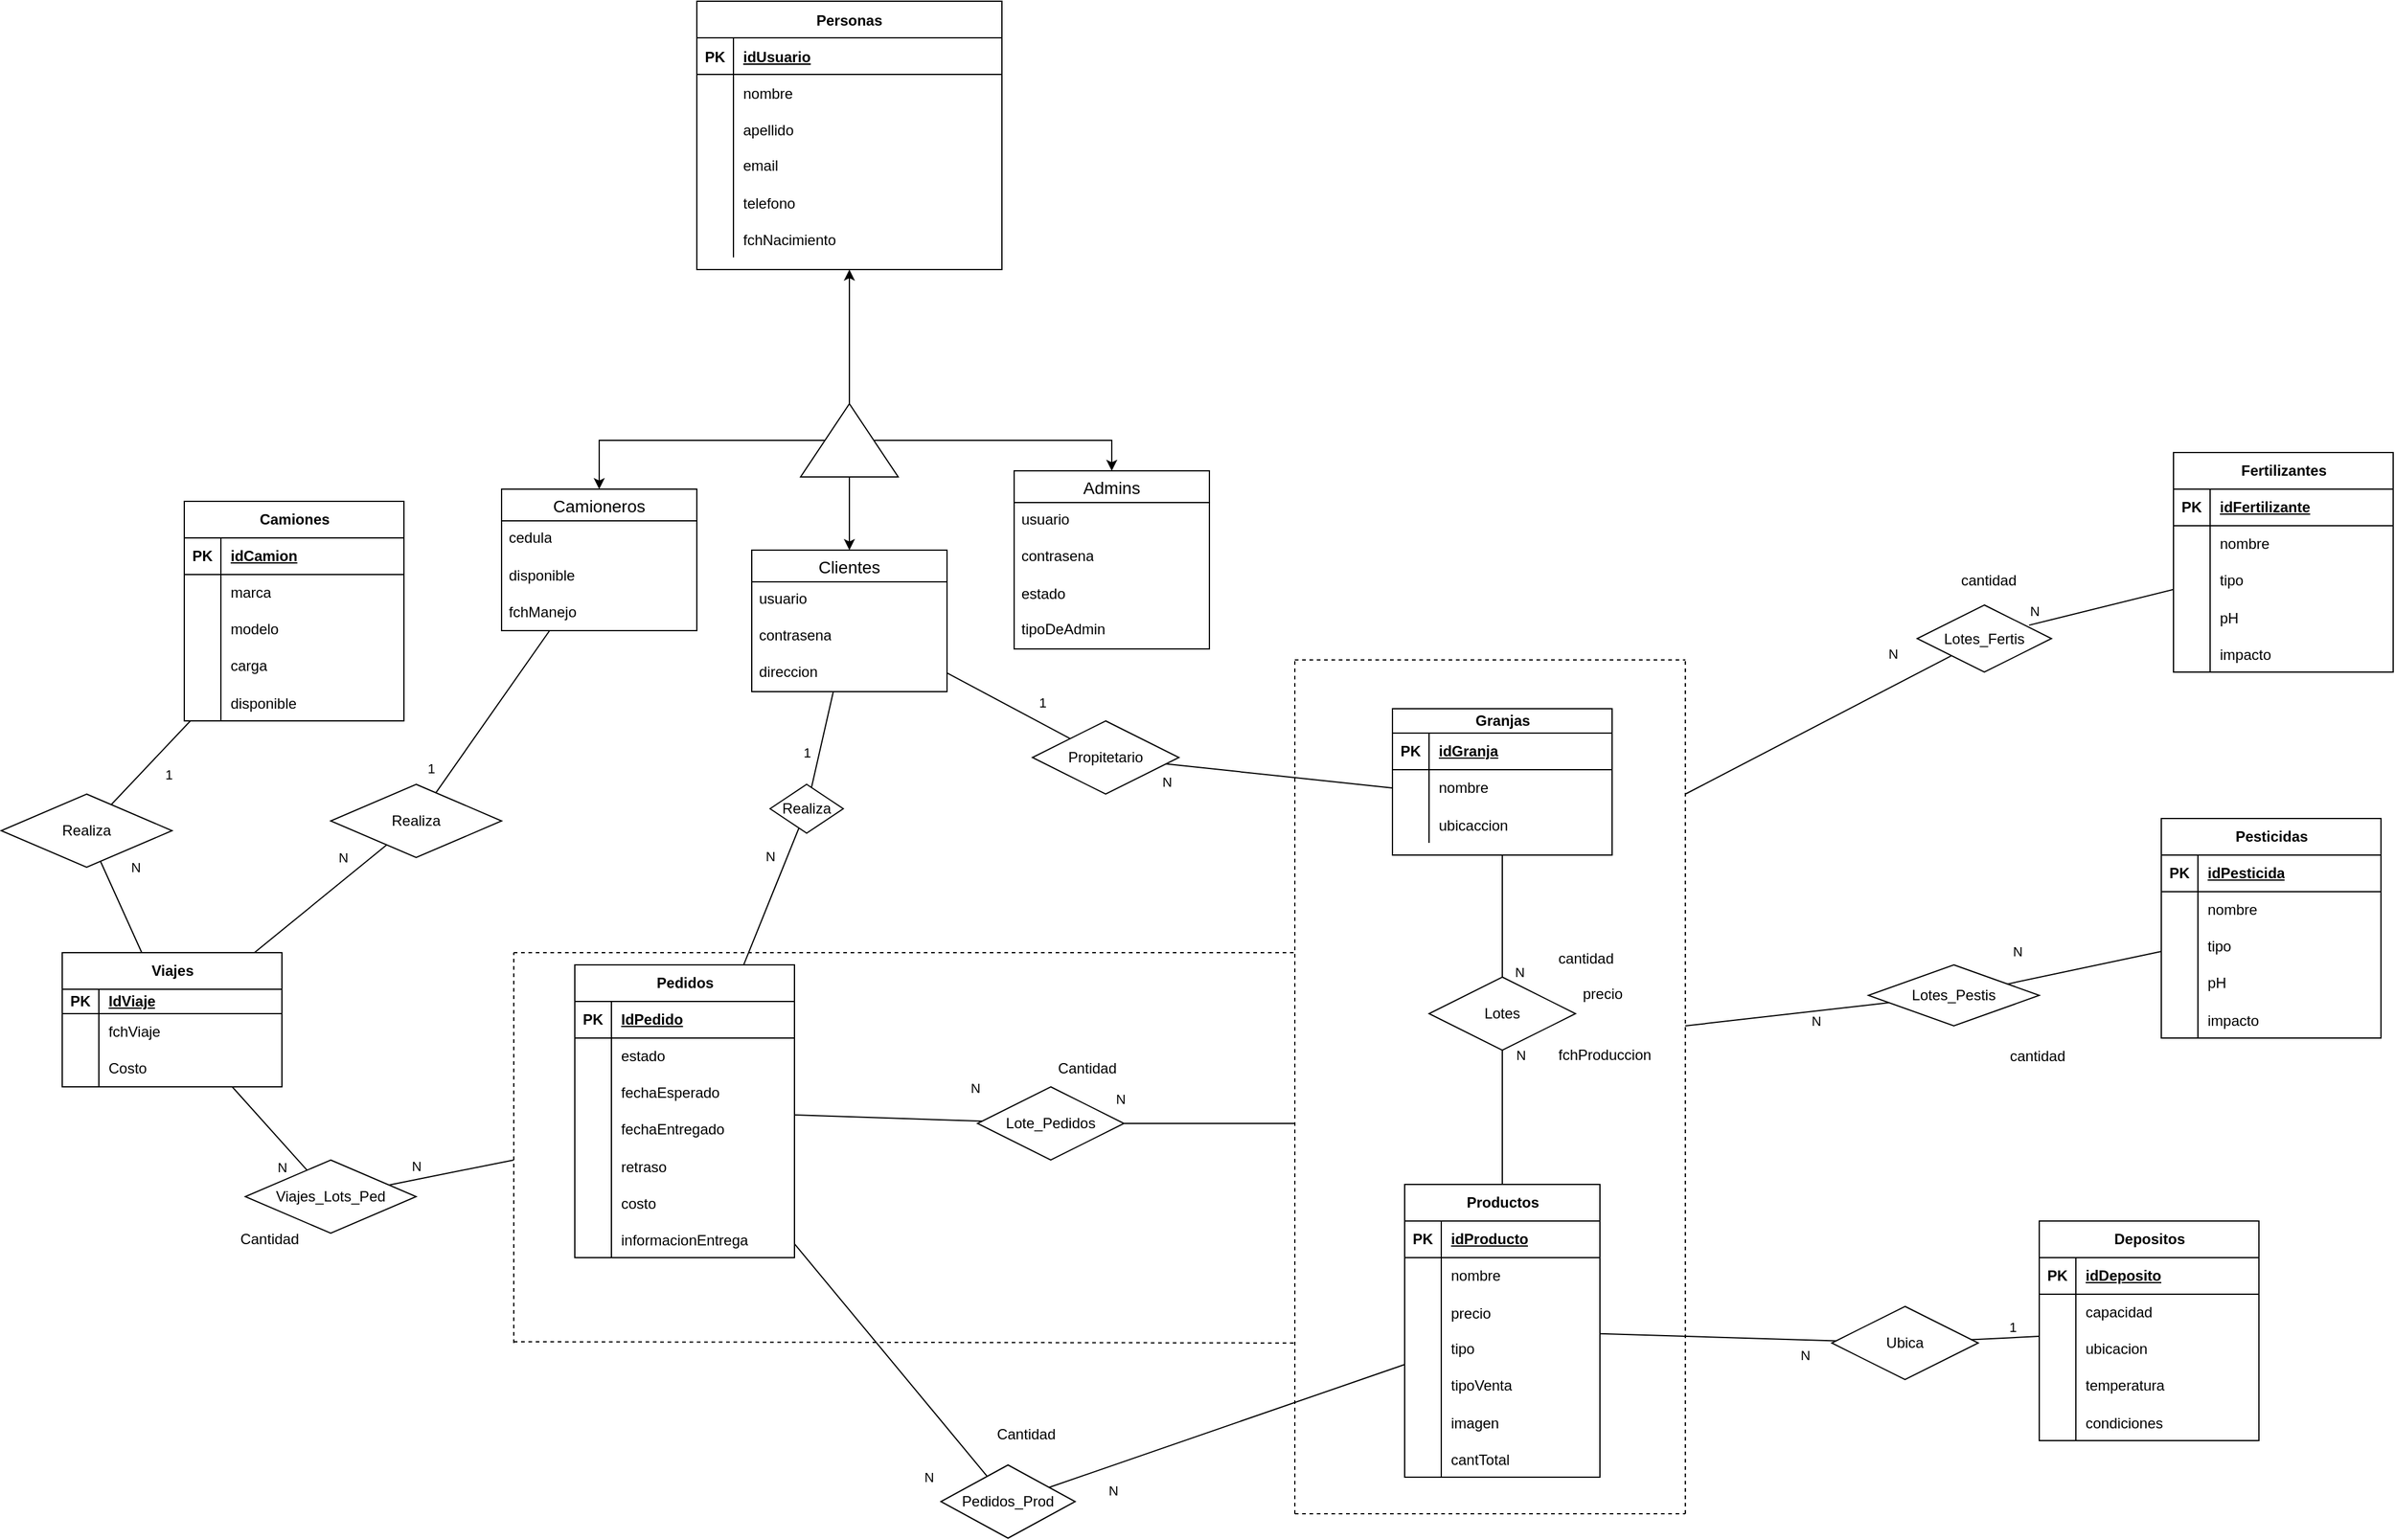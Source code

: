 <mxfile version="21.8.0" type="device">
  <diagram id="R2lEEEUBdFMjLlhIrx00" name="Page-1">
    <mxGraphModel dx="3314" dy="632" grid="1" gridSize="10" guides="1" tooltips="1" connect="1" arrows="1" fold="1" page="1" pageScale="1" pageWidth="1920" pageHeight="1200" math="0" shadow="0" extFonts="Permanent Marker^https://fonts.googleapis.com/css?family=Permanent+Marker">
      <root>
        <object label="" id="0">
          <mxCell />
        </object>
        <mxCell id="1" parent="0" />
        <mxCell id="C-vyLk0tnHw3VtMMgP7b-23" value="Personas" style="shape=table;startSize=30;container=1;collapsible=1;childLayout=tableLayout;fixedRows=1;rowLines=0;fontStyle=1;align=center;resizeLast=1;" parent="1" vertex="1">
          <mxGeometry x="310" y="100" width="250" height="220" as="geometry" />
        </mxCell>
        <mxCell id="C-vyLk0tnHw3VtMMgP7b-24" value="" style="shape=partialRectangle;collapsible=0;dropTarget=0;pointerEvents=0;fillColor=none;points=[[0,0.5],[1,0.5]];portConstraint=eastwest;top=0;left=0;right=0;bottom=1;" parent="C-vyLk0tnHw3VtMMgP7b-23" vertex="1">
          <mxGeometry y="30" width="250" height="30" as="geometry" />
        </mxCell>
        <mxCell id="C-vyLk0tnHw3VtMMgP7b-25" value="PK" style="shape=partialRectangle;overflow=hidden;connectable=0;fillColor=none;top=0;left=0;bottom=0;right=0;fontStyle=1;" parent="C-vyLk0tnHw3VtMMgP7b-24" vertex="1">
          <mxGeometry width="30" height="30" as="geometry">
            <mxRectangle width="30" height="30" as="alternateBounds" />
          </mxGeometry>
        </mxCell>
        <mxCell id="C-vyLk0tnHw3VtMMgP7b-26" value="idUsuario" style="shape=partialRectangle;overflow=hidden;connectable=0;fillColor=none;top=0;left=0;bottom=0;right=0;align=left;spacingLeft=6;fontStyle=5;" parent="C-vyLk0tnHw3VtMMgP7b-24" vertex="1">
          <mxGeometry x="30" width="220" height="30" as="geometry">
            <mxRectangle width="220" height="30" as="alternateBounds" />
          </mxGeometry>
        </mxCell>
        <mxCell id="C-vyLk0tnHw3VtMMgP7b-27" value="" style="shape=partialRectangle;collapsible=0;dropTarget=0;pointerEvents=0;fillColor=none;points=[[0,0.5],[1,0.5]];portConstraint=eastwest;top=0;left=0;right=0;bottom=0;" parent="C-vyLk0tnHw3VtMMgP7b-23" vertex="1">
          <mxGeometry y="60" width="250" height="30" as="geometry" />
        </mxCell>
        <mxCell id="C-vyLk0tnHw3VtMMgP7b-28" value="" style="shape=partialRectangle;overflow=hidden;connectable=0;fillColor=none;top=0;left=0;bottom=0;right=0;" parent="C-vyLk0tnHw3VtMMgP7b-27" vertex="1">
          <mxGeometry width="30" height="30" as="geometry">
            <mxRectangle width="30" height="30" as="alternateBounds" />
          </mxGeometry>
        </mxCell>
        <mxCell id="C-vyLk0tnHw3VtMMgP7b-29" value="nombre" style="shape=partialRectangle;overflow=hidden;connectable=0;fillColor=none;top=0;left=0;bottom=0;right=0;align=left;spacingLeft=6;" parent="C-vyLk0tnHw3VtMMgP7b-27" vertex="1">
          <mxGeometry x="30" width="220" height="30" as="geometry">
            <mxRectangle width="220" height="30" as="alternateBounds" />
          </mxGeometry>
        </mxCell>
        <mxCell id="d6vLBlp-HSwoDwpcHl4a-75" value="" style="shape=tableRow;horizontal=0;startSize=0;swimlaneHead=0;swimlaneBody=0;fillColor=none;collapsible=0;dropTarget=0;points=[[0,0.5],[1,0.5]];portConstraint=eastwest;top=0;left=0;right=0;bottom=0;" parent="C-vyLk0tnHw3VtMMgP7b-23" vertex="1">
          <mxGeometry y="90" width="250" height="30" as="geometry" />
        </mxCell>
        <mxCell id="d6vLBlp-HSwoDwpcHl4a-76" value="" style="shape=partialRectangle;connectable=0;fillColor=none;top=0;left=0;bottom=0;right=0;editable=1;overflow=hidden;" parent="d6vLBlp-HSwoDwpcHl4a-75" vertex="1">
          <mxGeometry width="30" height="30" as="geometry">
            <mxRectangle width="30" height="30" as="alternateBounds" />
          </mxGeometry>
        </mxCell>
        <mxCell id="d6vLBlp-HSwoDwpcHl4a-77" value="apellido" style="shape=partialRectangle;connectable=0;fillColor=none;top=0;left=0;bottom=0;right=0;align=left;spacingLeft=6;overflow=hidden;" parent="d6vLBlp-HSwoDwpcHl4a-75" vertex="1">
          <mxGeometry x="30" width="220" height="30" as="geometry">
            <mxRectangle width="220" height="30" as="alternateBounds" />
          </mxGeometry>
        </mxCell>
        <mxCell id="d6vLBlp-HSwoDwpcHl4a-67" value="" style="shape=tableRow;horizontal=0;startSize=0;swimlaneHead=0;swimlaneBody=0;fillColor=none;collapsible=0;dropTarget=0;points=[[0,0.5],[1,0.5]];portConstraint=eastwest;top=0;left=0;right=0;bottom=0;" parent="C-vyLk0tnHw3VtMMgP7b-23" vertex="1">
          <mxGeometry y="120" width="250" height="30" as="geometry" />
        </mxCell>
        <mxCell id="d6vLBlp-HSwoDwpcHl4a-68" value="" style="shape=partialRectangle;connectable=0;fillColor=none;top=0;left=0;bottom=0;right=0;fontStyle=0;overflow=hidden;whiteSpace=wrap;html=1;" parent="d6vLBlp-HSwoDwpcHl4a-67" vertex="1">
          <mxGeometry width="30" height="30" as="geometry">
            <mxRectangle width="30" height="30" as="alternateBounds" />
          </mxGeometry>
        </mxCell>
        <mxCell id="d6vLBlp-HSwoDwpcHl4a-69" value="email" style="shape=partialRectangle;connectable=0;fillColor=none;top=0;left=0;bottom=0;right=0;align=left;spacingLeft=6;fontStyle=0;overflow=hidden;whiteSpace=wrap;html=1;" parent="d6vLBlp-HSwoDwpcHl4a-67" vertex="1">
          <mxGeometry x="30" width="220" height="30" as="geometry">
            <mxRectangle width="220" height="30" as="alternateBounds" />
          </mxGeometry>
        </mxCell>
        <mxCell id="d6vLBlp-HSwoDwpcHl4a-63" value="" style="shape=tableRow;horizontal=0;startSize=0;swimlaneHead=0;swimlaneBody=0;fillColor=none;collapsible=0;dropTarget=0;points=[[0,0.5],[1,0.5]];portConstraint=eastwest;top=0;left=0;right=0;bottom=0;" parent="C-vyLk0tnHw3VtMMgP7b-23" vertex="1">
          <mxGeometry y="150" width="250" height="30" as="geometry" />
        </mxCell>
        <mxCell id="d6vLBlp-HSwoDwpcHl4a-64" value="" style="shape=partialRectangle;connectable=0;fillColor=none;top=0;left=0;bottom=0;right=0;editable=1;overflow=hidden;" parent="d6vLBlp-HSwoDwpcHl4a-63" vertex="1">
          <mxGeometry width="30" height="30" as="geometry">
            <mxRectangle width="30" height="30" as="alternateBounds" />
          </mxGeometry>
        </mxCell>
        <mxCell id="d6vLBlp-HSwoDwpcHl4a-65" value="telefono" style="shape=partialRectangle;connectable=0;fillColor=none;top=0;left=0;bottom=0;right=0;align=left;spacingLeft=6;overflow=hidden;" parent="d6vLBlp-HSwoDwpcHl4a-63" vertex="1">
          <mxGeometry x="30" width="220" height="30" as="geometry">
            <mxRectangle width="220" height="30" as="alternateBounds" />
          </mxGeometry>
        </mxCell>
        <mxCell id="d6vLBlp-HSwoDwpcHl4a-79" value="" style="shape=tableRow;horizontal=0;startSize=0;swimlaneHead=0;swimlaneBody=0;fillColor=none;collapsible=0;dropTarget=0;points=[[0,0.5],[1,0.5]];portConstraint=eastwest;top=0;left=0;right=0;bottom=0;" parent="C-vyLk0tnHw3VtMMgP7b-23" vertex="1">
          <mxGeometry y="180" width="250" height="30" as="geometry" />
        </mxCell>
        <mxCell id="d6vLBlp-HSwoDwpcHl4a-80" value="" style="shape=partialRectangle;connectable=0;fillColor=none;top=0;left=0;bottom=0;right=0;editable=1;overflow=hidden;" parent="d6vLBlp-HSwoDwpcHl4a-79" vertex="1">
          <mxGeometry width="30" height="30" as="geometry">
            <mxRectangle width="30" height="30" as="alternateBounds" />
          </mxGeometry>
        </mxCell>
        <mxCell id="d6vLBlp-HSwoDwpcHl4a-81" value="fchNacimiento" style="shape=partialRectangle;connectable=0;fillColor=none;top=0;left=0;bottom=0;right=0;align=left;spacingLeft=6;overflow=hidden;" parent="d6vLBlp-HSwoDwpcHl4a-79" vertex="1">
          <mxGeometry x="30" width="220" height="30" as="geometry">
            <mxRectangle width="220" height="30" as="alternateBounds" />
          </mxGeometry>
        </mxCell>
        <mxCell id="d6vLBlp-HSwoDwpcHl4a-83" style="edgeStyle=orthogonalEdgeStyle;rounded=0;orthogonalLoop=1;jettySize=auto;html=1;" parent="1" source="d6vLBlp-HSwoDwpcHl4a-82" target="C-vyLk0tnHw3VtMMgP7b-23" edge="1">
          <mxGeometry relative="1" as="geometry" />
        </mxCell>
        <mxCell id="d6vLBlp-HSwoDwpcHl4a-84" style="edgeStyle=orthogonalEdgeStyle;rounded=0;orthogonalLoop=1;jettySize=auto;html=1;" parent="1" source="d6vLBlp-HSwoDwpcHl4a-82" target="d6vLBlp-HSwoDwpcHl4a-107" edge="1">
          <mxGeometry relative="1" as="geometry">
            <mxPoint x="430" y="530" as="targetPoint" />
          </mxGeometry>
        </mxCell>
        <mxCell id="d6vLBlp-HSwoDwpcHl4a-85" style="edgeStyle=orthogonalEdgeStyle;rounded=0;orthogonalLoop=1;jettySize=auto;html=1;entryX=0.5;entryY=0;entryDx=0;entryDy=0;" parent="1" source="d6vLBlp-HSwoDwpcHl4a-82" target="d6vLBlp-HSwoDwpcHl4a-116" edge="1">
          <mxGeometry relative="1" as="geometry">
            <mxPoint x="880" y="550" as="targetPoint" />
          </mxGeometry>
        </mxCell>
        <mxCell id="d6vLBlp-HSwoDwpcHl4a-282" style="edgeStyle=orthogonalEdgeStyle;rounded=0;orthogonalLoop=1;jettySize=auto;html=1;entryX=0.5;entryY=0;entryDx=0;entryDy=0;" parent="1" source="d6vLBlp-HSwoDwpcHl4a-82" target="d6vLBlp-HSwoDwpcHl4a-111" edge="1">
          <mxGeometry relative="1" as="geometry" />
        </mxCell>
        <mxCell id="d6vLBlp-HSwoDwpcHl4a-82" value="" style="triangle;whiteSpace=wrap;html=1;rotation=-90;" parent="1" vertex="1">
          <mxGeometry x="405" y="420" width="60" height="80" as="geometry" />
        </mxCell>
        <mxCell id="d6vLBlp-HSwoDwpcHl4a-107" value="Camioneros" style="swimlane;fontStyle=0;childLayout=stackLayout;horizontal=1;startSize=26;horizontalStack=0;resizeParent=1;resizeParentMax=0;resizeLast=0;collapsible=1;marginBottom=0;align=center;fontSize=14;" parent="1" vertex="1">
          <mxGeometry x="150" y="500" width="160" height="116" as="geometry" />
        </mxCell>
        <mxCell id="d6vLBlp-HSwoDwpcHl4a-108" value="cedula&lt;br&gt;" style="text;strokeColor=none;fillColor=none;spacingLeft=4;spacingRight=4;overflow=hidden;rotatable=0;points=[[0,0.5],[1,0.5]];portConstraint=eastwest;fontSize=12;whiteSpace=wrap;html=1;" parent="d6vLBlp-HSwoDwpcHl4a-107" vertex="1">
          <mxGeometry y="26" width="160" height="30" as="geometry" />
        </mxCell>
        <mxCell id="ilvJNlpkp2nNO87h1dxm-1" value="disponible" style="text;strokeColor=none;fillColor=none;align=left;verticalAlign=middle;spacingLeft=4;spacingRight=4;overflow=hidden;points=[[0,0.5],[1,0.5]];portConstraint=eastwest;rotatable=0;whiteSpace=wrap;html=1;" parent="d6vLBlp-HSwoDwpcHl4a-107" vertex="1">
          <mxGeometry y="56" width="160" height="30" as="geometry" />
        </mxCell>
        <mxCell id="ilvJNlpkp2nNO87h1dxm-6" value="fchManejo" style="text;strokeColor=none;fillColor=none;align=left;verticalAlign=middle;spacingLeft=4;spacingRight=4;overflow=hidden;points=[[0,0.5],[1,0.5]];portConstraint=eastwest;rotatable=0;whiteSpace=wrap;html=1;" parent="d6vLBlp-HSwoDwpcHl4a-107" vertex="1">
          <mxGeometry y="86" width="160" height="30" as="geometry" />
        </mxCell>
        <mxCell id="d6vLBlp-HSwoDwpcHl4a-111" value="Clientes" style="swimlane;fontStyle=0;childLayout=stackLayout;horizontal=1;startSize=26;horizontalStack=0;resizeParent=1;resizeParentMax=0;resizeLast=0;collapsible=1;marginBottom=0;align=center;fontSize=14;" parent="1" vertex="1">
          <mxGeometry x="355" y="550" width="160" height="116" as="geometry" />
        </mxCell>
        <mxCell id="d6vLBlp-HSwoDwpcHl4a-112" value="usuario" style="text;strokeColor=none;fillColor=none;spacingLeft=4;spacingRight=4;overflow=hidden;rotatable=0;points=[[0,0.5],[1,0.5]];portConstraint=eastwest;fontSize=12;whiteSpace=wrap;html=1;" parent="d6vLBlp-HSwoDwpcHl4a-111" vertex="1">
          <mxGeometry y="26" width="160" height="30" as="geometry" />
        </mxCell>
        <mxCell id="d6vLBlp-HSwoDwpcHl4a-113" value="contrasena" style="text;strokeColor=none;fillColor=none;spacingLeft=4;spacingRight=4;overflow=hidden;rotatable=0;points=[[0,0.5],[1,0.5]];portConstraint=eastwest;fontSize=12;whiteSpace=wrap;html=1;" parent="d6vLBlp-HSwoDwpcHl4a-111" vertex="1">
          <mxGeometry y="56" width="160" height="30" as="geometry" />
        </mxCell>
        <mxCell id="d6vLBlp-HSwoDwpcHl4a-114" value="direccion" style="text;strokeColor=none;fillColor=none;spacingLeft=4;spacingRight=4;overflow=hidden;rotatable=0;points=[[0,0.5],[1,0.5]];portConstraint=eastwest;fontSize=12;whiteSpace=wrap;html=1;" parent="d6vLBlp-HSwoDwpcHl4a-111" vertex="1">
          <mxGeometry y="86" width="160" height="30" as="geometry" />
        </mxCell>
        <mxCell id="d6vLBlp-HSwoDwpcHl4a-116" value="Admins" style="swimlane;fontStyle=0;childLayout=stackLayout;horizontal=1;startSize=26;horizontalStack=0;resizeParent=1;resizeParentMax=0;resizeLast=0;collapsible=1;marginBottom=0;align=center;fontSize=14;" parent="1" vertex="1">
          <mxGeometry x="570" y="485" width="160" height="146" as="geometry" />
        </mxCell>
        <mxCell id="d6vLBlp-HSwoDwpcHl4a-117" value="usuario" style="text;strokeColor=none;fillColor=none;spacingLeft=4;spacingRight=4;overflow=hidden;rotatable=0;points=[[0,0.5],[1,0.5]];portConstraint=eastwest;fontSize=12;whiteSpace=wrap;html=1;" parent="d6vLBlp-HSwoDwpcHl4a-116" vertex="1">
          <mxGeometry y="26" width="160" height="30" as="geometry" />
        </mxCell>
        <mxCell id="d6vLBlp-HSwoDwpcHl4a-118" value="contrasena" style="text;strokeColor=none;fillColor=none;spacingLeft=4;spacingRight=4;overflow=hidden;rotatable=0;points=[[0,0.5],[1,0.5]];portConstraint=eastwest;fontSize=12;whiteSpace=wrap;html=1;" parent="d6vLBlp-HSwoDwpcHl4a-116" vertex="1">
          <mxGeometry y="56" width="160" height="30" as="geometry" />
        </mxCell>
        <mxCell id="gsDsA9cYvzCprCHpnG2y-5" value="estado" style="text;strokeColor=none;fillColor=none;align=left;verticalAlign=middle;spacingLeft=4;spacingRight=4;overflow=hidden;points=[[0,0.5],[1,0.5]];portConstraint=eastwest;rotatable=0;whiteSpace=wrap;html=1;" parent="d6vLBlp-HSwoDwpcHl4a-116" vertex="1">
          <mxGeometry y="86" width="160" height="30" as="geometry" />
        </mxCell>
        <mxCell id="d6vLBlp-HSwoDwpcHl4a-119" value="tipoDeAdmin&lt;br&gt;" style="text;strokeColor=none;fillColor=none;spacingLeft=4;spacingRight=4;overflow=hidden;rotatable=0;points=[[0,0.5],[1,0.5]];portConstraint=eastwest;fontSize=12;whiteSpace=wrap;html=1;" parent="d6vLBlp-HSwoDwpcHl4a-116" vertex="1">
          <mxGeometry y="116" width="160" height="30" as="geometry" />
        </mxCell>
        <mxCell id="d6vLBlp-HSwoDwpcHl4a-120" value="Lote_Pedidos" style="shape=rhombus;perimeter=rhombusPerimeter;whiteSpace=wrap;html=1;align=center;" parent="1" vertex="1">
          <mxGeometry x="540" y="990" width="120" height="60" as="geometry" />
        </mxCell>
        <mxCell id="d6vLBlp-HSwoDwpcHl4a-121" value="Camiones" style="shape=table;startSize=30;container=1;collapsible=1;childLayout=tableLayout;fixedRows=1;rowLines=0;fontStyle=1;align=center;resizeLast=1;html=1;" parent="1" vertex="1">
          <mxGeometry x="-110" y="510" width="180" height="180" as="geometry" />
        </mxCell>
        <mxCell id="d6vLBlp-HSwoDwpcHl4a-122" value="" style="shape=tableRow;horizontal=0;startSize=0;swimlaneHead=0;swimlaneBody=0;fillColor=none;collapsible=0;dropTarget=0;points=[[0,0.5],[1,0.5]];portConstraint=eastwest;top=0;left=0;right=0;bottom=1;" parent="d6vLBlp-HSwoDwpcHl4a-121" vertex="1">
          <mxGeometry y="30" width="180" height="30" as="geometry" />
        </mxCell>
        <mxCell id="d6vLBlp-HSwoDwpcHl4a-123" value="PK" style="shape=partialRectangle;connectable=0;fillColor=none;top=0;left=0;bottom=0;right=0;fontStyle=1;overflow=hidden;whiteSpace=wrap;html=1;" parent="d6vLBlp-HSwoDwpcHl4a-122" vertex="1">
          <mxGeometry width="30" height="30" as="geometry">
            <mxRectangle width="30" height="30" as="alternateBounds" />
          </mxGeometry>
        </mxCell>
        <mxCell id="d6vLBlp-HSwoDwpcHl4a-124" value="idCamion" style="shape=partialRectangle;connectable=0;fillColor=none;top=0;left=0;bottom=0;right=0;align=left;spacingLeft=6;fontStyle=5;overflow=hidden;whiteSpace=wrap;html=1;" parent="d6vLBlp-HSwoDwpcHl4a-122" vertex="1">
          <mxGeometry x="30" width="150" height="30" as="geometry">
            <mxRectangle width="150" height="30" as="alternateBounds" />
          </mxGeometry>
        </mxCell>
        <mxCell id="d6vLBlp-HSwoDwpcHl4a-125" value="" style="shape=tableRow;horizontal=0;startSize=0;swimlaneHead=0;swimlaneBody=0;fillColor=none;collapsible=0;dropTarget=0;points=[[0,0.5],[1,0.5]];portConstraint=eastwest;top=0;left=0;right=0;bottom=0;" parent="d6vLBlp-HSwoDwpcHl4a-121" vertex="1">
          <mxGeometry y="60" width="180" height="30" as="geometry" />
        </mxCell>
        <mxCell id="d6vLBlp-HSwoDwpcHl4a-126" value="" style="shape=partialRectangle;connectable=0;fillColor=none;top=0;left=0;bottom=0;right=0;editable=1;overflow=hidden;whiteSpace=wrap;html=1;" parent="d6vLBlp-HSwoDwpcHl4a-125" vertex="1">
          <mxGeometry width="30" height="30" as="geometry">
            <mxRectangle width="30" height="30" as="alternateBounds" />
          </mxGeometry>
        </mxCell>
        <mxCell id="d6vLBlp-HSwoDwpcHl4a-127" value="marca" style="shape=partialRectangle;connectable=0;fillColor=none;top=0;left=0;bottom=0;right=0;align=left;spacingLeft=6;overflow=hidden;whiteSpace=wrap;html=1;" parent="d6vLBlp-HSwoDwpcHl4a-125" vertex="1">
          <mxGeometry x="30" width="150" height="30" as="geometry">
            <mxRectangle width="150" height="30" as="alternateBounds" />
          </mxGeometry>
        </mxCell>
        <mxCell id="d6vLBlp-HSwoDwpcHl4a-128" value="" style="shape=tableRow;horizontal=0;startSize=0;swimlaneHead=0;swimlaneBody=0;fillColor=none;collapsible=0;dropTarget=0;points=[[0,0.5],[1,0.5]];portConstraint=eastwest;top=0;left=0;right=0;bottom=0;" parent="d6vLBlp-HSwoDwpcHl4a-121" vertex="1">
          <mxGeometry y="90" width="180" height="30" as="geometry" />
        </mxCell>
        <mxCell id="d6vLBlp-HSwoDwpcHl4a-129" value="" style="shape=partialRectangle;connectable=0;fillColor=none;top=0;left=0;bottom=0;right=0;editable=1;overflow=hidden;whiteSpace=wrap;html=1;" parent="d6vLBlp-HSwoDwpcHl4a-128" vertex="1">
          <mxGeometry width="30" height="30" as="geometry">
            <mxRectangle width="30" height="30" as="alternateBounds" />
          </mxGeometry>
        </mxCell>
        <mxCell id="d6vLBlp-HSwoDwpcHl4a-130" value="modelo" style="shape=partialRectangle;connectable=0;fillColor=none;top=0;left=0;bottom=0;right=0;align=left;spacingLeft=6;overflow=hidden;whiteSpace=wrap;html=1;" parent="d6vLBlp-HSwoDwpcHl4a-128" vertex="1">
          <mxGeometry x="30" width="150" height="30" as="geometry">
            <mxRectangle width="150" height="30" as="alternateBounds" />
          </mxGeometry>
        </mxCell>
        <mxCell id="d6vLBlp-HSwoDwpcHl4a-131" value="" style="shape=tableRow;horizontal=0;startSize=0;swimlaneHead=0;swimlaneBody=0;fillColor=none;collapsible=0;dropTarget=0;points=[[0,0.5],[1,0.5]];portConstraint=eastwest;top=0;left=0;right=0;bottom=0;" parent="d6vLBlp-HSwoDwpcHl4a-121" vertex="1">
          <mxGeometry y="120" width="180" height="30" as="geometry" />
        </mxCell>
        <mxCell id="d6vLBlp-HSwoDwpcHl4a-132" value="" style="shape=partialRectangle;connectable=0;fillColor=none;top=0;left=0;bottom=0;right=0;editable=1;overflow=hidden;whiteSpace=wrap;html=1;" parent="d6vLBlp-HSwoDwpcHl4a-131" vertex="1">
          <mxGeometry width="30" height="30" as="geometry">
            <mxRectangle width="30" height="30" as="alternateBounds" />
          </mxGeometry>
        </mxCell>
        <mxCell id="d6vLBlp-HSwoDwpcHl4a-133" value="carga" style="shape=partialRectangle;connectable=0;fillColor=none;top=0;left=0;bottom=0;right=0;align=left;spacingLeft=6;overflow=hidden;whiteSpace=wrap;html=1;" parent="d6vLBlp-HSwoDwpcHl4a-131" vertex="1">
          <mxGeometry x="30" width="150" height="30" as="geometry">
            <mxRectangle width="150" height="30" as="alternateBounds" />
          </mxGeometry>
        </mxCell>
        <mxCell id="d6vLBlp-HSwoDwpcHl4a-135" value="" style="shape=tableRow;horizontal=0;startSize=0;swimlaneHead=0;swimlaneBody=0;fillColor=none;collapsible=0;dropTarget=0;points=[[0,0.5],[1,0.5]];portConstraint=eastwest;top=0;left=0;right=0;bottom=0;" parent="d6vLBlp-HSwoDwpcHl4a-121" vertex="1">
          <mxGeometry y="150" width="180" height="30" as="geometry" />
        </mxCell>
        <mxCell id="d6vLBlp-HSwoDwpcHl4a-136" value="" style="shape=partialRectangle;connectable=0;fillColor=none;top=0;left=0;bottom=0;right=0;editable=1;overflow=hidden;" parent="d6vLBlp-HSwoDwpcHl4a-135" vertex="1">
          <mxGeometry width="30" height="30" as="geometry">
            <mxRectangle width="30" height="30" as="alternateBounds" />
          </mxGeometry>
        </mxCell>
        <mxCell id="d6vLBlp-HSwoDwpcHl4a-137" value="disponible" style="shape=partialRectangle;connectable=0;fillColor=none;top=0;left=0;bottom=0;right=0;align=left;spacingLeft=6;overflow=hidden;" parent="d6vLBlp-HSwoDwpcHl4a-135" vertex="1">
          <mxGeometry x="30" width="150" height="30" as="geometry">
            <mxRectangle width="150" height="30" as="alternateBounds" />
          </mxGeometry>
        </mxCell>
        <mxCell id="d6vLBlp-HSwoDwpcHl4a-138" value="Pedidos" style="shape=table;startSize=30;container=1;collapsible=1;childLayout=tableLayout;fixedRows=1;rowLines=0;fontStyle=1;align=center;resizeLast=1;html=1;" parent="1" vertex="1">
          <mxGeometry x="210" y="890" width="180" height="240" as="geometry" />
        </mxCell>
        <mxCell id="d6vLBlp-HSwoDwpcHl4a-139" value="" style="shape=tableRow;horizontal=0;startSize=0;swimlaneHead=0;swimlaneBody=0;fillColor=none;collapsible=0;dropTarget=0;points=[[0,0.5],[1,0.5]];portConstraint=eastwest;top=0;left=0;right=0;bottom=1;" parent="d6vLBlp-HSwoDwpcHl4a-138" vertex="1">
          <mxGeometry y="30" width="180" height="30" as="geometry" />
        </mxCell>
        <mxCell id="d6vLBlp-HSwoDwpcHl4a-140" value="PK" style="shape=partialRectangle;connectable=0;fillColor=none;top=0;left=0;bottom=0;right=0;fontStyle=1;overflow=hidden;whiteSpace=wrap;html=1;" parent="d6vLBlp-HSwoDwpcHl4a-139" vertex="1">
          <mxGeometry width="30" height="30" as="geometry">
            <mxRectangle width="30" height="30" as="alternateBounds" />
          </mxGeometry>
        </mxCell>
        <mxCell id="d6vLBlp-HSwoDwpcHl4a-141" value="IdPedido" style="shape=partialRectangle;connectable=0;fillColor=none;top=0;left=0;bottom=0;right=0;align=left;spacingLeft=6;fontStyle=5;overflow=hidden;whiteSpace=wrap;html=1;" parent="d6vLBlp-HSwoDwpcHl4a-139" vertex="1">
          <mxGeometry x="30" width="150" height="30" as="geometry">
            <mxRectangle width="150" height="30" as="alternateBounds" />
          </mxGeometry>
        </mxCell>
        <mxCell id="d6vLBlp-HSwoDwpcHl4a-142" value="" style="shape=tableRow;horizontal=0;startSize=0;swimlaneHead=0;swimlaneBody=0;fillColor=none;collapsible=0;dropTarget=0;points=[[0,0.5],[1,0.5]];portConstraint=eastwest;top=0;left=0;right=0;bottom=0;" parent="d6vLBlp-HSwoDwpcHl4a-138" vertex="1">
          <mxGeometry y="60" width="180" height="30" as="geometry" />
        </mxCell>
        <mxCell id="d6vLBlp-HSwoDwpcHl4a-143" value="" style="shape=partialRectangle;connectable=0;fillColor=none;top=0;left=0;bottom=0;right=0;editable=1;overflow=hidden;whiteSpace=wrap;html=1;" parent="d6vLBlp-HSwoDwpcHl4a-142" vertex="1">
          <mxGeometry width="30" height="30" as="geometry">
            <mxRectangle width="30" height="30" as="alternateBounds" />
          </mxGeometry>
        </mxCell>
        <mxCell id="d6vLBlp-HSwoDwpcHl4a-144" value="estado" style="shape=partialRectangle;connectable=0;fillColor=none;top=0;left=0;bottom=0;right=0;align=left;spacingLeft=6;overflow=hidden;whiteSpace=wrap;html=1;" parent="d6vLBlp-HSwoDwpcHl4a-142" vertex="1">
          <mxGeometry x="30" width="150" height="30" as="geometry">
            <mxRectangle width="150" height="30" as="alternateBounds" />
          </mxGeometry>
        </mxCell>
        <mxCell id="d6vLBlp-HSwoDwpcHl4a-145" value="" style="shape=tableRow;horizontal=0;startSize=0;swimlaneHead=0;swimlaneBody=0;fillColor=none;collapsible=0;dropTarget=0;points=[[0,0.5],[1,0.5]];portConstraint=eastwest;top=0;left=0;right=0;bottom=0;" parent="d6vLBlp-HSwoDwpcHl4a-138" vertex="1">
          <mxGeometry y="90" width="180" height="30" as="geometry" />
        </mxCell>
        <mxCell id="d6vLBlp-HSwoDwpcHl4a-146" value="" style="shape=partialRectangle;connectable=0;fillColor=none;top=0;left=0;bottom=0;right=0;editable=1;overflow=hidden;whiteSpace=wrap;html=1;" parent="d6vLBlp-HSwoDwpcHl4a-145" vertex="1">
          <mxGeometry width="30" height="30" as="geometry">
            <mxRectangle width="30" height="30" as="alternateBounds" />
          </mxGeometry>
        </mxCell>
        <mxCell id="d6vLBlp-HSwoDwpcHl4a-147" value="fechaEsperado" style="shape=partialRectangle;connectable=0;fillColor=none;top=0;left=0;bottom=0;right=0;align=left;spacingLeft=6;overflow=hidden;whiteSpace=wrap;html=1;" parent="d6vLBlp-HSwoDwpcHl4a-145" vertex="1">
          <mxGeometry x="30" width="150" height="30" as="geometry">
            <mxRectangle width="150" height="30" as="alternateBounds" />
          </mxGeometry>
        </mxCell>
        <mxCell id="d6vLBlp-HSwoDwpcHl4a-148" value="" style="shape=tableRow;horizontal=0;startSize=0;swimlaneHead=0;swimlaneBody=0;fillColor=none;collapsible=0;dropTarget=0;points=[[0,0.5],[1,0.5]];portConstraint=eastwest;top=0;left=0;right=0;bottom=0;" parent="d6vLBlp-HSwoDwpcHl4a-138" vertex="1">
          <mxGeometry y="120" width="180" height="30" as="geometry" />
        </mxCell>
        <mxCell id="d6vLBlp-HSwoDwpcHl4a-149" value="" style="shape=partialRectangle;connectable=0;fillColor=none;top=0;left=0;bottom=0;right=0;editable=1;overflow=hidden;whiteSpace=wrap;html=1;" parent="d6vLBlp-HSwoDwpcHl4a-148" vertex="1">
          <mxGeometry width="30" height="30" as="geometry">
            <mxRectangle width="30" height="30" as="alternateBounds" />
          </mxGeometry>
        </mxCell>
        <mxCell id="d6vLBlp-HSwoDwpcHl4a-150" value="fechaEntregado" style="shape=partialRectangle;connectable=0;fillColor=none;top=0;left=0;bottom=0;right=0;align=left;spacingLeft=6;overflow=hidden;whiteSpace=wrap;html=1;" parent="d6vLBlp-HSwoDwpcHl4a-148" vertex="1">
          <mxGeometry x="30" width="150" height="30" as="geometry">
            <mxRectangle width="150" height="30" as="alternateBounds" />
          </mxGeometry>
        </mxCell>
        <mxCell id="d6vLBlp-HSwoDwpcHl4a-156" value="" style="shape=tableRow;horizontal=0;startSize=0;swimlaneHead=0;swimlaneBody=0;fillColor=none;collapsible=0;dropTarget=0;points=[[0,0.5],[1,0.5]];portConstraint=eastwest;top=0;left=0;right=0;bottom=0;" parent="d6vLBlp-HSwoDwpcHl4a-138" vertex="1">
          <mxGeometry y="150" width="180" height="30" as="geometry" />
        </mxCell>
        <mxCell id="d6vLBlp-HSwoDwpcHl4a-157" value="" style="shape=partialRectangle;connectable=0;fillColor=none;top=0;left=0;bottom=0;right=0;editable=1;overflow=hidden;" parent="d6vLBlp-HSwoDwpcHl4a-156" vertex="1">
          <mxGeometry width="30" height="30" as="geometry">
            <mxRectangle width="30" height="30" as="alternateBounds" />
          </mxGeometry>
        </mxCell>
        <mxCell id="d6vLBlp-HSwoDwpcHl4a-158" value="retraso" style="shape=partialRectangle;connectable=0;fillColor=none;top=0;left=0;bottom=0;right=0;align=left;spacingLeft=6;overflow=hidden;" parent="d6vLBlp-HSwoDwpcHl4a-156" vertex="1">
          <mxGeometry x="30" width="150" height="30" as="geometry">
            <mxRectangle width="150" height="30" as="alternateBounds" />
          </mxGeometry>
        </mxCell>
        <mxCell id="d6vLBlp-HSwoDwpcHl4a-160" value="" style="shape=tableRow;horizontal=0;startSize=0;swimlaneHead=0;swimlaneBody=0;fillColor=none;collapsible=0;dropTarget=0;points=[[0,0.5],[1,0.5]];portConstraint=eastwest;top=0;left=0;right=0;bottom=0;" parent="d6vLBlp-HSwoDwpcHl4a-138" vertex="1">
          <mxGeometry y="180" width="180" height="30" as="geometry" />
        </mxCell>
        <mxCell id="d6vLBlp-HSwoDwpcHl4a-161" value="" style="shape=partialRectangle;connectable=0;fillColor=none;top=0;left=0;bottom=0;right=0;editable=1;overflow=hidden;" parent="d6vLBlp-HSwoDwpcHl4a-160" vertex="1">
          <mxGeometry width="30" height="30" as="geometry">
            <mxRectangle width="30" height="30" as="alternateBounds" />
          </mxGeometry>
        </mxCell>
        <mxCell id="d6vLBlp-HSwoDwpcHl4a-162" value="costo" style="shape=partialRectangle;connectable=0;fillColor=none;top=0;left=0;bottom=0;right=0;align=left;spacingLeft=6;overflow=hidden;" parent="d6vLBlp-HSwoDwpcHl4a-160" vertex="1">
          <mxGeometry x="30" width="150" height="30" as="geometry">
            <mxRectangle width="150" height="30" as="alternateBounds" />
          </mxGeometry>
        </mxCell>
        <mxCell id="d6vLBlp-HSwoDwpcHl4a-164" value="" style="shape=tableRow;horizontal=0;startSize=0;swimlaneHead=0;swimlaneBody=0;fillColor=none;collapsible=0;dropTarget=0;points=[[0,0.5],[1,0.5]];portConstraint=eastwest;top=0;left=0;right=0;bottom=0;" parent="d6vLBlp-HSwoDwpcHl4a-138" vertex="1">
          <mxGeometry y="210" width="180" height="30" as="geometry" />
        </mxCell>
        <mxCell id="d6vLBlp-HSwoDwpcHl4a-165" value="" style="shape=partialRectangle;connectable=0;fillColor=none;top=0;left=0;bottom=0;right=0;editable=1;overflow=hidden;" parent="d6vLBlp-HSwoDwpcHl4a-164" vertex="1">
          <mxGeometry width="30" height="30" as="geometry">
            <mxRectangle width="30" height="30" as="alternateBounds" />
          </mxGeometry>
        </mxCell>
        <mxCell id="d6vLBlp-HSwoDwpcHl4a-166" value="informacionEntrega" style="shape=partialRectangle;connectable=0;fillColor=none;top=0;left=0;bottom=0;right=0;align=left;spacingLeft=6;overflow=hidden;" parent="d6vLBlp-HSwoDwpcHl4a-164" vertex="1">
          <mxGeometry x="30" width="150" height="30" as="geometry">
            <mxRectangle width="150" height="30" as="alternateBounds" />
          </mxGeometry>
        </mxCell>
        <mxCell id="d6vLBlp-HSwoDwpcHl4a-167" value="Depositos" style="shape=table;startSize=30;container=1;collapsible=1;childLayout=tableLayout;fixedRows=1;rowLines=0;fontStyle=1;align=center;resizeLast=1;html=1;" parent="1" vertex="1">
          <mxGeometry x="1410" y="1100" width="180" height="180" as="geometry" />
        </mxCell>
        <mxCell id="d6vLBlp-HSwoDwpcHl4a-168" value="" style="shape=tableRow;horizontal=0;startSize=0;swimlaneHead=0;swimlaneBody=0;fillColor=none;collapsible=0;dropTarget=0;points=[[0,0.5],[1,0.5]];portConstraint=eastwest;top=0;left=0;right=0;bottom=1;" parent="d6vLBlp-HSwoDwpcHl4a-167" vertex="1">
          <mxGeometry y="30" width="180" height="30" as="geometry" />
        </mxCell>
        <mxCell id="d6vLBlp-HSwoDwpcHl4a-169" value="PK" style="shape=partialRectangle;connectable=0;fillColor=none;top=0;left=0;bottom=0;right=0;fontStyle=1;overflow=hidden;whiteSpace=wrap;html=1;" parent="d6vLBlp-HSwoDwpcHl4a-168" vertex="1">
          <mxGeometry width="30" height="30" as="geometry">
            <mxRectangle width="30" height="30" as="alternateBounds" />
          </mxGeometry>
        </mxCell>
        <mxCell id="d6vLBlp-HSwoDwpcHl4a-170" value="idDeposito" style="shape=partialRectangle;connectable=0;fillColor=none;top=0;left=0;bottom=0;right=0;align=left;spacingLeft=6;fontStyle=5;overflow=hidden;whiteSpace=wrap;html=1;" parent="d6vLBlp-HSwoDwpcHl4a-168" vertex="1">
          <mxGeometry x="30" width="150" height="30" as="geometry">
            <mxRectangle width="150" height="30" as="alternateBounds" />
          </mxGeometry>
        </mxCell>
        <mxCell id="d6vLBlp-HSwoDwpcHl4a-171" value="" style="shape=tableRow;horizontal=0;startSize=0;swimlaneHead=0;swimlaneBody=0;fillColor=none;collapsible=0;dropTarget=0;points=[[0,0.5],[1,0.5]];portConstraint=eastwest;top=0;left=0;right=0;bottom=0;" parent="d6vLBlp-HSwoDwpcHl4a-167" vertex="1">
          <mxGeometry y="60" width="180" height="30" as="geometry" />
        </mxCell>
        <mxCell id="d6vLBlp-HSwoDwpcHl4a-172" value="" style="shape=partialRectangle;connectable=0;fillColor=none;top=0;left=0;bottom=0;right=0;editable=1;overflow=hidden;whiteSpace=wrap;html=1;" parent="d6vLBlp-HSwoDwpcHl4a-171" vertex="1">
          <mxGeometry width="30" height="30" as="geometry">
            <mxRectangle width="30" height="30" as="alternateBounds" />
          </mxGeometry>
        </mxCell>
        <mxCell id="d6vLBlp-HSwoDwpcHl4a-173" value="capacidad" style="shape=partialRectangle;connectable=0;fillColor=none;top=0;left=0;bottom=0;right=0;align=left;spacingLeft=6;overflow=hidden;whiteSpace=wrap;html=1;" parent="d6vLBlp-HSwoDwpcHl4a-171" vertex="1">
          <mxGeometry x="30" width="150" height="30" as="geometry">
            <mxRectangle width="150" height="30" as="alternateBounds" />
          </mxGeometry>
        </mxCell>
        <mxCell id="d6vLBlp-HSwoDwpcHl4a-174" value="" style="shape=tableRow;horizontal=0;startSize=0;swimlaneHead=0;swimlaneBody=0;fillColor=none;collapsible=0;dropTarget=0;points=[[0,0.5],[1,0.5]];portConstraint=eastwest;top=0;left=0;right=0;bottom=0;" parent="d6vLBlp-HSwoDwpcHl4a-167" vertex="1">
          <mxGeometry y="90" width="180" height="30" as="geometry" />
        </mxCell>
        <mxCell id="d6vLBlp-HSwoDwpcHl4a-175" value="" style="shape=partialRectangle;connectable=0;fillColor=none;top=0;left=0;bottom=0;right=0;editable=1;overflow=hidden;whiteSpace=wrap;html=1;" parent="d6vLBlp-HSwoDwpcHl4a-174" vertex="1">
          <mxGeometry width="30" height="30" as="geometry">
            <mxRectangle width="30" height="30" as="alternateBounds" />
          </mxGeometry>
        </mxCell>
        <mxCell id="d6vLBlp-HSwoDwpcHl4a-176" value="ubicacion" style="shape=partialRectangle;connectable=0;fillColor=none;top=0;left=0;bottom=0;right=0;align=left;spacingLeft=6;overflow=hidden;whiteSpace=wrap;html=1;" parent="d6vLBlp-HSwoDwpcHl4a-174" vertex="1">
          <mxGeometry x="30" width="150" height="30" as="geometry">
            <mxRectangle width="150" height="30" as="alternateBounds" />
          </mxGeometry>
        </mxCell>
        <mxCell id="d6vLBlp-HSwoDwpcHl4a-177" value="" style="shape=tableRow;horizontal=0;startSize=0;swimlaneHead=0;swimlaneBody=0;fillColor=none;collapsible=0;dropTarget=0;points=[[0,0.5],[1,0.5]];portConstraint=eastwest;top=0;left=0;right=0;bottom=0;" parent="d6vLBlp-HSwoDwpcHl4a-167" vertex="1">
          <mxGeometry y="120" width="180" height="30" as="geometry" />
        </mxCell>
        <mxCell id="d6vLBlp-HSwoDwpcHl4a-178" value="" style="shape=partialRectangle;connectable=0;fillColor=none;top=0;left=0;bottom=0;right=0;editable=1;overflow=hidden;whiteSpace=wrap;html=1;" parent="d6vLBlp-HSwoDwpcHl4a-177" vertex="1">
          <mxGeometry width="30" height="30" as="geometry">
            <mxRectangle width="30" height="30" as="alternateBounds" />
          </mxGeometry>
        </mxCell>
        <mxCell id="d6vLBlp-HSwoDwpcHl4a-179" value="temperatura" style="shape=partialRectangle;connectable=0;fillColor=none;top=0;left=0;bottom=0;right=0;align=left;spacingLeft=6;overflow=hidden;whiteSpace=wrap;html=1;" parent="d6vLBlp-HSwoDwpcHl4a-177" vertex="1">
          <mxGeometry x="30" width="150" height="30" as="geometry">
            <mxRectangle width="150" height="30" as="alternateBounds" />
          </mxGeometry>
        </mxCell>
        <mxCell id="d6vLBlp-HSwoDwpcHl4a-181" value="" style="shape=tableRow;horizontal=0;startSize=0;swimlaneHead=0;swimlaneBody=0;fillColor=none;collapsible=0;dropTarget=0;points=[[0,0.5],[1,0.5]];portConstraint=eastwest;top=0;left=0;right=0;bottom=0;" parent="d6vLBlp-HSwoDwpcHl4a-167" vertex="1">
          <mxGeometry y="150" width="180" height="30" as="geometry" />
        </mxCell>
        <mxCell id="d6vLBlp-HSwoDwpcHl4a-182" value="" style="shape=partialRectangle;connectable=0;fillColor=none;top=0;left=0;bottom=0;right=0;editable=1;overflow=hidden;" parent="d6vLBlp-HSwoDwpcHl4a-181" vertex="1">
          <mxGeometry width="30" height="30" as="geometry">
            <mxRectangle width="30" height="30" as="alternateBounds" />
          </mxGeometry>
        </mxCell>
        <mxCell id="d6vLBlp-HSwoDwpcHl4a-183" value="condiciones" style="shape=partialRectangle;connectable=0;fillColor=none;top=0;left=0;bottom=0;right=0;align=left;spacingLeft=6;overflow=hidden;" parent="d6vLBlp-HSwoDwpcHl4a-181" vertex="1">
          <mxGeometry x="30" width="150" height="30" as="geometry">
            <mxRectangle width="150" height="30" as="alternateBounds" />
          </mxGeometry>
        </mxCell>
        <mxCell id="d6vLBlp-HSwoDwpcHl4a-188" value="Productos" style="shape=table;startSize=30;container=1;collapsible=1;childLayout=tableLayout;fixedRows=1;rowLines=0;fontStyle=1;align=center;resizeLast=1;html=1;" parent="1" vertex="1">
          <mxGeometry x="890" y="1070" width="160" height="240" as="geometry" />
        </mxCell>
        <mxCell id="d6vLBlp-HSwoDwpcHl4a-189" value="" style="shape=tableRow;horizontal=0;startSize=0;swimlaneHead=0;swimlaneBody=0;fillColor=none;collapsible=0;dropTarget=0;points=[[0,0.5],[1,0.5]];portConstraint=eastwest;top=0;left=0;right=0;bottom=1;" parent="d6vLBlp-HSwoDwpcHl4a-188" vertex="1">
          <mxGeometry y="30" width="160" height="30" as="geometry" />
        </mxCell>
        <mxCell id="d6vLBlp-HSwoDwpcHl4a-190" value="PK" style="shape=partialRectangle;connectable=0;fillColor=none;top=0;left=0;bottom=0;right=0;fontStyle=1;overflow=hidden;whiteSpace=wrap;html=1;" parent="d6vLBlp-HSwoDwpcHl4a-189" vertex="1">
          <mxGeometry width="30" height="30" as="geometry">
            <mxRectangle width="30" height="30" as="alternateBounds" />
          </mxGeometry>
        </mxCell>
        <mxCell id="d6vLBlp-HSwoDwpcHl4a-191" value="idProducto" style="shape=partialRectangle;connectable=0;fillColor=none;top=0;left=0;bottom=0;right=0;align=left;spacingLeft=6;fontStyle=5;overflow=hidden;whiteSpace=wrap;html=1;" parent="d6vLBlp-HSwoDwpcHl4a-189" vertex="1">
          <mxGeometry x="30" width="130" height="30" as="geometry">
            <mxRectangle width="130" height="30" as="alternateBounds" />
          </mxGeometry>
        </mxCell>
        <mxCell id="d6vLBlp-HSwoDwpcHl4a-192" value="" style="shape=tableRow;horizontal=0;startSize=0;swimlaneHead=0;swimlaneBody=0;fillColor=none;collapsible=0;dropTarget=0;points=[[0,0.5],[1,0.5]];portConstraint=eastwest;top=0;left=0;right=0;bottom=0;" parent="d6vLBlp-HSwoDwpcHl4a-188" vertex="1">
          <mxGeometry y="60" width="160" height="30" as="geometry" />
        </mxCell>
        <mxCell id="d6vLBlp-HSwoDwpcHl4a-193" value="" style="shape=partialRectangle;connectable=0;fillColor=none;top=0;left=0;bottom=0;right=0;editable=1;overflow=hidden;whiteSpace=wrap;html=1;" parent="d6vLBlp-HSwoDwpcHl4a-192" vertex="1">
          <mxGeometry width="30" height="30" as="geometry">
            <mxRectangle width="30" height="30" as="alternateBounds" />
          </mxGeometry>
        </mxCell>
        <mxCell id="d6vLBlp-HSwoDwpcHl4a-194" value="nombre" style="shape=partialRectangle;connectable=0;fillColor=none;top=0;left=0;bottom=0;right=0;align=left;spacingLeft=6;overflow=hidden;whiteSpace=wrap;html=1;" parent="d6vLBlp-HSwoDwpcHl4a-192" vertex="1">
          <mxGeometry x="30" width="130" height="30" as="geometry">
            <mxRectangle width="130" height="30" as="alternateBounds" />
          </mxGeometry>
        </mxCell>
        <mxCell id="2se2EMnQ7rsl-Eq2tCpF-2" value="" style="shape=tableRow;horizontal=0;startSize=0;swimlaneHead=0;swimlaneBody=0;fillColor=none;collapsible=0;dropTarget=0;points=[[0,0.5],[1,0.5]];portConstraint=eastwest;top=0;left=0;right=0;bottom=0;" parent="d6vLBlp-HSwoDwpcHl4a-188" vertex="1">
          <mxGeometry y="90" width="160" height="30" as="geometry" />
        </mxCell>
        <mxCell id="2se2EMnQ7rsl-Eq2tCpF-3" value="" style="shape=partialRectangle;connectable=0;fillColor=none;top=0;left=0;bottom=0;right=0;editable=1;overflow=hidden;" parent="2se2EMnQ7rsl-Eq2tCpF-2" vertex="1">
          <mxGeometry width="30" height="30" as="geometry">
            <mxRectangle width="30" height="30" as="alternateBounds" />
          </mxGeometry>
        </mxCell>
        <mxCell id="2se2EMnQ7rsl-Eq2tCpF-4" value="precio" style="shape=partialRectangle;connectable=0;fillColor=none;top=0;left=0;bottom=0;right=0;align=left;spacingLeft=6;overflow=hidden;" parent="2se2EMnQ7rsl-Eq2tCpF-2" vertex="1">
          <mxGeometry x="30" width="130" height="30" as="geometry">
            <mxRectangle width="130" height="30" as="alternateBounds" />
          </mxGeometry>
        </mxCell>
        <mxCell id="d6vLBlp-HSwoDwpcHl4a-195" value="" style="shape=tableRow;horizontal=0;startSize=0;swimlaneHead=0;swimlaneBody=0;fillColor=none;collapsible=0;dropTarget=0;points=[[0,0.5],[1,0.5]];portConstraint=eastwest;top=0;left=0;right=0;bottom=0;" parent="d6vLBlp-HSwoDwpcHl4a-188" vertex="1">
          <mxGeometry y="120" width="160" height="30" as="geometry" />
        </mxCell>
        <mxCell id="d6vLBlp-HSwoDwpcHl4a-196" value="" style="shape=partialRectangle;connectable=0;fillColor=none;top=0;left=0;bottom=0;right=0;editable=1;overflow=hidden;whiteSpace=wrap;html=1;" parent="d6vLBlp-HSwoDwpcHl4a-195" vertex="1">
          <mxGeometry width="30" height="30" as="geometry">
            <mxRectangle width="30" height="30" as="alternateBounds" />
          </mxGeometry>
        </mxCell>
        <mxCell id="d6vLBlp-HSwoDwpcHl4a-197" value="tipo" style="shape=partialRectangle;connectable=0;fillColor=none;top=0;left=0;bottom=0;right=0;align=left;spacingLeft=6;overflow=hidden;whiteSpace=wrap;html=1;" parent="d6vLBlp-HSwoDwpcHl4a-195" vertex="1">
          <mxGeometry x="30" width="130" height="30" as="geometry">
            <mxRectangle width="130" height="30" as="alternateBounds" />
          </mxGeometry>
        </mxCell>
        <mxCell id="d6vLBlp-HSwoDwpcHl4a-198" value="" style="shape=tableRow;horizontal=0;startSize=0;swimlaneHead=0;swimlaneBody=0;fillColor=none;collapsible=0;dropTarget=0;points=[[0,0.5],[1,0.5]];portConstraint=eastwest;top=0;left=0;right=0;bottom=0;" parent="d6vLBlp-HSwoDwpcHl4a-188" vertex="1">
          <mxGeometry y="150" width="160" height="30" as="geometry" />
        </mxCell>
        <mxCell id="d6vLBlp-HSwoDwpcHl4a-199" value="" style="shape=partialRectangle;connectable=0;fillColor=none;top=0;left=0;bottom=0;right=0;editable=1;overflow=hidden;whiteSpace=wrap;html=1;" parent="d6vLBlp-HSwoDwpcHl4a-198" vertex="1">
          <mxGeometry width="30" height="30" as="geometry">
            <mxRectangle width="30" height="30" as="alternateBounds" />
          </mxGeometry>
        </mxCell>
        <mxCell id="d6vLBlp-HSwoDwpcHl4a-200" value="tipoVenta" style="shape=partialRectangle;connectable=0;fillColor=none;top=0;left=0;bottom=0;right=0;align=left;spacingLeft=6;overflow=hidden;whiteSpace=wrap;html=1;" parent="d6vLBlp-HSwoDwpcHl4a-198" vertex="1">
          <mxGeometry x="30" width="130" height="30" as="geometry">
            <mxRectangle width="130" height="30" as="alternateBounds" />
          </mxGeometry>
        </mxCell>
        <mxCell id="gsDsA9cYvzCprCHpnG2y-6" value="" style="shape=tableRow;horizontal=0;startSize=0;swimlaneHead=0;swimlaneBody=0;fillColor=none;collapsible=0;dropTarget=0;points=[[0,0.5],[1,0.5]];portConstraint=eastwest;top=0;left=0;right=0;bottom=0;" parent="d6vLBlp-HSwoDwpcHl4a-188" vertex="1">
          <mxGeometry y="180" width="160" height="30" as="geometry" />
        </mxCell>
        <mxCell id="gsDsA9cYvzCprCHpnG2y-7" value="" style="shape=partialRectangle;connectable=0;fillColor=none;top=0;left=0;bottom=0;right=0;editable=1;overflow=hidden;" parent="gsDsA9cYvzCprCHpnG2y-6" vertex="1">
          <mxGeometry width="30" height="30" as="geometry">
            <mxRectangle width="30" height="30" as="alternateBounds" />
          </mxGeometry>
        </mxCell>
        <mxCell id="gsDsA9cYvzCprCHpnG2y-8" value="imagen" style="shape=partialRectangle;connectable=0;fillColor=none;top=0;left=0;bottom=0;right=0;align=left;spacingLeft=6;overflow=hidden;" parent="gsDsA9cYvzCprCHpnG2y-6" vertex="1">
          <mxGeometry x="30" width="130" height="30" as="geometry">
            <mxRectangle width="130" height="30" as="alternateBounds" />
          </mxGeometry>
        </mxCell>
        <mxCell id="1A1tqRIn1yWfnwPbhXBD-1" value="" style="shape=tableRow;horizontal=0;startSize=0;swimlaneHead=0;swimlaneBody=0;fillColor=none;collapsible=0;dropTarget=0;points=[[0,0.5],[1,0.5]];portConstraint=eastwest;top=0;left=0;right=0;bottom=0;" parent="d6vLBlp-HSwoDwpcHl4a-188" vertex="1">
          <mxGeometry y="210" width="160" height="30" as="geometry" />
        </mxCell>
        <mxCell id="1A1tqRIn1yWfnwPbhXBD-2" value="" style="shape=partialRectangle;connectable=0;fillColor=none;top=0;left=0;bottom=0;right=0;editable=1;overflow=hidden;" parent="1A1tqRIn1yWfnwPbhXBD-1" vertex="1">
          <mxGeometry width="30" height="30" as="geometry">
            <mxRectangle width="30" height="30" as="alternateBounds" />
          </mxGeometry>
        </mxCell>
        <mxCell id="1A1tqRIn1yWfnwPbhXBD-3" value="cantTotal" style="shape=partialRectangle;connectable=0;fillColor=none;top=0;left=0;bottom=0;right=0;align=left;spacingLeft=6;overflow=hidden;" parent="1A1tqRIn1yWfnwPbhXBD-1" vertex="1">
          <mxGeometry x="30" width="130" height="30" as="geometry">
            <mxRectangle width="130" height="30" as="alternateBounds" />
          </mxGeometry>
        </mxCell>
        <mxCell id="d6vLBlp-HSwoDwpcHl4a-205" value="Granjas" style="shape=table;startSize=20;container=1;collapsible=1;childLayout=tableLayout;fixedRows=1;rowLines=0;fontStyle=1;align=center;resizeLast=1;html=1;" parent="1" vertex="1">
          <mxGeometry x="880" y="680" width="180" height="120" as="geometry" />
        </mxCell>
        <mxCell id="d6vLBlp-HSwoDwpcHl4a-206" value="" style="shape=tableRow;horizontal=0;startSize=0;swimlaneHead=0;swimlaneBody=0;fillColor=none;collapsible=0;dropTarget=0;points=[[0,0.5],[1,0.5]];portConstraint=eastwest;top=0;left=0;right=0;bottom=1;" parent="d6vLBlp-HSwoDwpcHl4a-205" vertex="1">
          <mxGeometry y="20" width="180" height="30" as="geometry" />
        </mxCell>
        <mxCell id="d6vLBlp-HSwoDwpcHl4a-207" value="PK" style="shape=partialRectangle;connectable=0;fillColor=none;top=0;left=0;bottom=0;right=0;fontStyle=1;overflow=hidden;whiteSpace=wrap;html=1;" parent="d6vLBlp-HSwoDwpcHl4a-206" vertex="1">
          <mxGeometry width="30" height="30" as="geometry">
            <mxRectangle width="30" height="30" as="alternateBounds" />
          </mxGeometry>
        </mxCell>
        <mxCell id="d6vLBlp-HSwoDwpcHl4a-208" value="idGranja" style="shape=partialRectangle;connectable=0;fillColor=none;top=0;left=0;bottom=0;right=0;align=left;spacingLeft=6;fontStyle=5;overflow=hidden;whiteSpace=wrap;html=1;" parent="d6vLBlp-HSwoDwpcHl4a-206" vertex="1">
          <mxGeometry x="30" width="150" height="30" as="geometry">
            <mxRectangle width="150" height="30" as="alternateBounds" />
          </mxGeometry>
        </mxCell>
        <mxCell id="d6vLBlp-HSwoDwpcHl4a-209" value="" style="shape=tableRow;horizontal=0;startSize=0;swimlaneHead=0;swimlaneBody=0;fillColor=none;collapsible=0;dropTarget=0;points=[[0,0.5],[1,0.5]];portConstraint=eastwest;top=0;left=0;right=0;bottom=0;" parent="d6vLBlp-HSwoDwpcHl4a-205" vertex="1">
          <mxGeometry y="50" width="180" height="30" as="geometry" />
        </mxCell>
        <mxCell id="d6vLBlp-HSwoDwpcHl4a-210" value="" style="shape=partialRectangle;connectable=0;fillColor=none;top=0;left=0;bottom=0;right=0;editable=1;overflow=hidden;whiteSpace=wrap;html=1;" parent="d6vLBlp-HSwoDwpcHl4a-209" vertex="1">
          <mxGeometry width="30" height="30" as="geometry">
            <mxRectangle width="30" height="30" as="alternateBounds" />
          </mxGeometry>
        </mxCell>
        <mxCell id="d6vLBlp-HSwoDwpcHl4a-211" value="nombre" style="shape=partialRectangle;connectable=0;fillColor=none;top=0;left=0;bottom=0;right=0;align=left;spacingLeft=6;overflow=hidden;whiteSpace=wrap;html=1;" parent="d6vLBlp-HSwoDwpcHl4a-209" vertex="1">
          <mxGeometry x="30" width="150" height="30" as="geometry">
            <mxRectangle width="150" height="30" as="alternateBounds" />
          </mxGeometry>
        </mxCell>
        <mxCell id="7ghfbgKl2AoZ3hotIJQJ-1" value="" style="shape=tableRow;horizontal=0;startSize=0;swimlaneHead=0;swimlaneBody=0;fillColor=none;collapsible=0;dropTarget=0;points=[[0,0.5],[1,0.5]];portConstraint=eastwest;top=0;left=0;right=0;bottom=0;" parent="d6vLBlp-HSwoDwpcHl4a-205" vertex="1">
          <mxGeometry y="80" width="180" height="30" as="geometry" />
        </mxCell>
        <mxCell id="7ghfbgKl2AoZ3hotIJQJ-2" value="" style="shape=partialRectangle;connectable=0;fillColor=none;top=0;left=0;bottom=0;right=0;editable=1;overflow=hidden;" parent="7ghfbgKl2AoZ3hotIJQJ-1" vertex="1">
          <mxGeometry width="30" height="30" as="geometry">
            <mxRectangle width="30" height="30" as="alternateBounds" />
          </mxGeometry>
        </mxCell>
        <mxCell id="7ghfbgKl2AoZ3hotIJQJ-3" value="ubicaccion" style="shape=partialRectangle;connectable=0;fillColor=none;top=0;left=0;bottom=0;right=0;align=left;spacingLeft=6;overflow=hidden;" parent="7ghfbgKl2AoZ3hotIJQJ-1" vertex="1">
          <mxGeometry x="30" width="150" height="30" as="geometry">
            <mxRectangle width="150" height="30" as="alternateBounds" />
          </mxGeometry>
        </mxCell>
        <mxCell id="d6vLBlp-HSwoDwpcHl4a-218" value="Lotes" style="shape=rhombus;perimeter=rhombusPerimeter;whiteSpace=wrap;html=1;align=center;" parent="1" vertex="1">
          <mxGeometry x="910" y="900" width="120" height="60" as="geometry" />
        </mxCell>
        <mxCell id="d6vLBlp-HSwoDwpcHl4a-221" value="" style="endArrow=none;html=1;rounded=0;" parent="1" source="d6vLBlp-HSwoDwpcHl4a-205" target="d6vLBlp-HSwoDwpcHl4a-218" edge="1">
          <mxGeometry relative="1" as="geometry">
            <mxPoint x="1120" y="300" as="sourcePoint" />
            <mxPoint x="1280" y="300" as="targetPoint" />
          </mxGeometry>
        </mxCell>
        <mxCell id="d6vLBlp-HSwoDwpcHl4a-222" value="N" style="edgeLabel;html=1;align=center;verticalAlign=middle;resizable=0;points=[];" parent="d6vLBlp-HSwoDwpcHl4a-221" vertex="1" connectable="0">
          <mxGeometry x="0.494" y="2" relative="1" as="geometry">
            <mxPoint x="12" y="21" as="offset" />
          </mxGeometry>
        </mxCell>
        <mxCell id="d6vLBlp-HSwoDwpcHl4a-224" value="" style="endArrow=none;html=1;rounded=0;" parent="1" source="d6vLBlp-HSwoDwpcHl4a-218" target="d6vLBlp-HSwoDwpcHl4a-188" edge="1">
          <mxGeometry relative="1" as="geometry">
            <mxPoint x="1120" y="300" as="sourcePoint" />
            <mxPoint x="1280" y="300" as="targetPoint" />
          </mxGeometry>
        </mxCell>
        <mxCell id="d6vLBlp-HSwoDwpcHl4a-225" value="N" style="edgeLabel;html=1;align=center;verticalAlign=middle;resizable=0;points=[];" parent="d6vLBlp-HSwoDwpcHl4a-224" vertex="1" connectable="0">
          <mxGeometry x="-0.856" y="-4" relative="1" as="geometry">
            <mxPoint x="19" y="-4" as="offset" />
          </mxGeometry>
        </mxCell>
        <mxCell id="d6vLBlp-HSwoDwpcHl4a-226" value="cantidad" style="text;strokeColor=none;fillColor=none;align=left;verticalAlign=middle;spacingLeft=4;spacingRight=4;overflow=hidden;points=[[0,0.5],[1,0.5]];portConstraint=eastwest;rotatable=0;whiteSpace=wrap;html=1;" parent="1" vertex="1">
          <mxGeometry x="1010" y="870" width="80" height="30" as="geometry" />
        </mxCell>
        <mxCell id="d6vLBlp-HSwoDwpcHl4a-227" value="precio" style="text;strokeColor=none;fillColor=none;spacingLeft=4;spacingRight=4;overflow=hidden;rotatable=0;points=[[0,0.5],[1,0.5]];portConstraint=eastwest;fontSize=12;whiteSpace=wrap;html=1;" parent="1" vertex="1">
          <mxGeometry x="1030" y="900" width="60" height="35" as="geometry" />
        </mxCell>
        <mxCell id="d6vLBlp-HSwoDwpcHl4a-228" value="fchProduccion" style="text;strokeColor=none;fillColor=none;spacingLeft=4;spacingRight=4;overflow=hidden;rotatable=0;points=[[0,0.5],[1,0.5]];portConstraint=eastwest;fontSize=12;whiteSpace=wrap;html=1;" parent="1" vertex="1">
          <mxGeometry x="1010" y="950" width="100" height="40" as="geometry" />
        </mxCell>
        <mxCell id="d6vLBlp-HSwoDwpcHl4a-229" value="Fertilizantes" style="shape=table;startSize=30;container=1;collapsible=1;childLayout=tableLayout;fixedRows=1;rowLines=0;fontStyle=1;align=center;resizeLast=1;html=1;" parent="1" vertex="1">
          <mxGeometry x="1520" y="470" width="180" height="180" as="geometry" />
        </mxCell>
        <mxCell id="d6vLBlp-HSwoDwpcHl4a-230" value="" style="shape=tableRow;horizontal=0;startSize=0;swimlaneHead=0;swimlaneBody=0;fillColor=none;collapsible=0;dropTarget=0;points=[[0,0.5],[1,0.5]];portConstraint=eastwest;top=0;left=0;right=0;bottom=1;" parent="d6vLBlp-HSwoDwpcHl4a-229" vertex="1">
          <mxGeometry y="30" width="180" height="30" as="geometry" />
        </mxCell>
        <mxCell id="d6vLBlp-HSwoDwpcHl4a-231" value="PK" style="shape=partialRectangle;connectable=0;fillColor=none;top=0;left=0;bottom=0;right=0;fontStyle=1;overflow=hidden;whiteSpace=wrap;html=1;" parent="d6vLBlp-HSwoDwpcHl4a-230" vertex="1">
          <mxGeometry width="30" height="30" as="geometry">
            <mxRectangle width="30" height="30" as="alternateBounds" />
          </mxGeometry>
        </mxCell>
        <mxCell id="d6vLBlp-HSwoDwpcHl4a-232" value="idFertilizante" style="shape=partialRectangle;connectable=0;fillColor=none;top=0;left=0;bottom=0;right=0;align=left;spacingLeft=6;fontStyle=5;overflow=hidden;whiteSpace=wrap;html=1;" parent="d6vLBlp-HSwoDwpcHl4a-230" vertex="1">
          <mxGeometry x="30" width="150" height="30" as="geometry">
            <mxRectangle width="150" height="30" as="alternateBounds" />
          </mxGeometry>
        </mxCell>
        <mxCell id="d6vLBlp-HSwoDwpcHl4a-233" value="" style="shape=tableRow;horizontal=0;startSize=0;swimlaneHead=0;swimlaneBody=0;fillColor=none;collapsible=0;dropTarget=0;points=[[0,0.5],[1,0.5]];portConstraint=eastwest;top=0;left=0;right=0;bottom=0;" parent="d6vLBlp-HSwoDwpcHl4a-229" vertex="1">
          <mxGeometry y="60" width="180" height="30" as="geometry" />
        </mxCell>
        <mxCell id="d6vLBlp-HSwoDwpcHl4a-234" value="" style="shape=partialRectangle;connectable=0;fillColor=none;top=0;left=0;bottom=0;right=0;editable=1;overflow=hidden;whiteSpace=wrap;html=1;" parent="d6vLBlp-HSwoDwpcHl4a-233" vertex="1">
          <mxGeometry width="30" height="30" as="geometry">
            <mxRectangle width="30" height="30" as="alternateBounds" />
          </mxGeometry>
        </mxCell>
        <mxCell id="d6vLBlp-HSwoDwpcHl4a-235" value="nombre" style="shape=partialRectangle;connectable=0;fillColor=none;top=0;left=0;bottom=0;right=0;align=left;spacingLeft=6;overflow=hidden;whiteSpace=wrap;html=1;" parent="d6vLBlp-HSwoDwpcHl4a-233" vertex="1">
          <mxGeometry x="30" width="150" height="30" as="geometry">
            <mxRectangle width="150" height="30" as="alternateBounds" />
          </mxGeometry>
        </mxCell>
        <mxCell id="d6vLBlp-HSwoDwpcHl4a-236" value="" style="shape=tableRow;horizontal=0;startSize=0;swimlaneHead=0;swimlaneBody=0;fillColor=none;collapsible=0;dropTarget=0;points=[[0,0.5],[1,0.5]];portConstraint=eastwest;top=0;left=0;right=0;bottom=0;" parent="d6vLBlp-HSwoDwpcHl4a-229" vertex="1">
          <mxGeometry y="90" width="180" height="30" as="geometry" />
        </mxCell>
        <mxCell id="d6vLBlp-HSwoDwpcHl4a-237" value="" style="shape=partialRectangle;connectable=0;fillColor=none;top=0;left=0;bottom=0;right=0;editable=1;overflow=hidden;whiteSpace=wrap;html=1;" parent="d6vLBlp-HSwoDwpcHl4a-236" vertex="1">
          <mxGeometry width="30" height="30" as="geometry">
            <mxRectangle width="30" height="30" as="alternateBounds" />
          </mxGeometry>
        </mxCell>
        <mxCell id="d6vLBlp-HSwoDwpcHl4a-238" value="tipo" style="shape=partialRectangle;connectable=0;fillColor=none;top=0;left=0;bottom=0;right=0;align=left;spacingLeft=6;overflow=hidden;whiteSpace=wrap;html=1;" parent="d6vLBlp-HSwoDwpcHl4a-236" vertex="1">
          <mxGeometry x="30" width="150" height="30" as="geometry">
            <mxRectangle width="150" height="30" as="alternateBounds" />
          </mxGeometry>
        </mxCell>
        <mxCell id="d6vLBlp-HSwoDwpcHl4a-243" value="" style="shape=tableRow;horizontal=0;startSize=0;swimlaneHead=0;swimlaneBody=0;fillColor=none;collapsible=0;dropTarget=0;points=[[0,0.5],[1,0.5]];portConstraint=eastwest;top=0;left=0;right=0;bottom=0;" parent="d6vLBlp-HSwoDwpcHl4a-229" vertex="1">
          <mxGeometry y="120" width="180" height="30" as="geometry" />
        </mxCell>
        <mxCell id="d6vLBlp-HSwoDwpcHl4a-244" value="" style="shape=partialRectangle;connectable=0;fillColor=none;top=0;left=0;bottom=0;right=0;editable=1;overflow=hidden;" parent="d6vLBlp-HSwoDwpcHl4a-243" vertex="1">
          <mxGeometry width="30" height="30" as="geometry">
            <mxRectangle width="30" height="30" as="alternateBounds" />
          </mxGeometry>
        </mxCell>
        <mxCell id="d6vLBlp-HSwoDwpcHl4a-245" value="pH" style="shape=partialRectangle;connectable=0;fillColor=none;top=0;left=0;bottom=0;right=0;align=left;spacingLeft=6;overflow=hidden;" parent="d6vLBlp-HSwoDwpcHl4a-243" vertex="1">
          <mxGeometry x="30" width="150" height="30" as="geometry">
            <mxRectangle width="150" height="30" as="alternateBounds" />
          </mxGeometry>
        </mxCell>
        <mxCell id="d6vLBlp-HSwoDwpcHl4a-247" value="" style="shape=tableRow;horizontal=0;startSize=0;swimlaneHead=0;swimlaneBody=0;fillColor=none;collapsible=0;dropTarget=0;points=[[0,0.5],[1,0.5]];portConstraint=eastwest;top=0;left=0;right=0;bottom=0;" parent="d6vLBlp-HSwoDwpcHl4a-229" vertex="1">
          <mxGeometry y="150" width="180" height="30" as="geometry" />
        </mxCell>
        <mxCell id="d6vLBlp-HSwoDwpcHl4a-248" value="" style="shape=partialRectangle;connectable=0;fillColor=none;top=0;left=0;bottom=0;right=0;editable=1;overflow=hidden;" parent="d6vLBlp-HSwoDwpcHl4a-247" vertex="1">
          <mxGeometry width="30" height="30" as="geometry">
            <mxRectangle width="30" height="30" as="alternateBounds" />
          </mxGeometry>
        </mxCell>
        <mxCell id="d6vLBlp-HSwoDwpcHl4a-249" value="impacto" style="shape=partialRectangle;connectable=0;fillColor=none;top=0;left=0;bottom=0;right=0;align=left;spacingLeft=6;overflow=hidden;" parent="d6vLBlp-HSwoDwpcHl4a-247" vertex="1">
          <mxGeometry x="30" width="150" height="30" as="geometry">
            <mxRectangle width="150" height="30" as="alternateBounds" />
          </mxGeometry>
        </mxCell>
        <mxCell id="d6vLBlp-HSwoDwpcHl4a-250" value="Pesticidas" style="shape=table;startSize=30;container=1;collapsible=1;childLayout=tableLayout;fixedRows=1;rowLines=0;fontStyle=1;align=center;resizeLast=1;html=1;" parent="1" vertex="1">
          <mxGeometry x="1510" y="770" width="180" height="180" as="geometry" />
        </mxCell>
        <mxCell id="d6vLBlp-HSwoDwpcHl4a-251" value="" style="shape=tableRow;horizontal=0;startSize=0;swimlaneHead=0;swimlaneBody=0;fillColor=none;collapsible=0;dropTarget=0;points=[[0,0.5],[1,0.5]];portConstraint=eastwest;top=0;left=0;right=0;bottom=1;" parent="d6vLBlp-HSwoDwpcHl4a-250" vertex="1">
          <mxGeometry y="30" width="180" height="30" as="geometry" />
        </mxCell>
        <mxCell id="d6vLBlp-HSwoDwpcHl4a-252" value="PK" style="shape=partialRectangle;connectable=0;fillColor=none;top=0;left=0;bottom=0;right=0;fontStyle=1;overflow=hidden;whiteSpace=wrap;html=1;" parent="d6vLBlp-HSwoDwpcHl4a-251" vertex="1">
          <mxGeometry width="30" height="30" as="geometry">
            <mxRectangle width="30" height="30" as="alternateBounds" />
          </mxGeometry>
        </mxCell>
        <mxCell id="d6vLBlp-HSwoDwpcHl4a-253" value="idPesticida" style="shape=partialRectangle;connectable=0;fillColor=none;top=0;left=0;bottom=0;right=0;align=left;spacingLeft=6;fontStyle=5;overflow=hidden;whiteSpace=wrap;html=1;" parent="d6vLBlp-HSwoDwpcHl4a-251" vertex="1">
          <mxGeometry x="30" width="150" height="30" as="geometry">
            <mxRectangle width="150" height="30" as="alternateBounds" />
          </mxGeometry>
        </mxCell>
        <mxCell id="d6vLBlp-HSwoDwpcHl4a-254" value="" style="shape=tableRow;horizontal=0;startSize=0;swimlaneHead=0;swimlaneBody=0;fillColor=none;collapsible=0;dropTarget=0;points=[[0,0.5],[1,0.5]];portConstraint=eastwest;top=0;left=0;right=0;bottom=0;" parent="d6vLBlp-HSwoDwpcHl4a-250" vertex="1">
          <mxGeometry y="60" width="180" height="30" as="geometry" />
        </mxCell>
        <mxCell id="d6vLBlp-HSwoDwpcHl4a-255" value="" style="shape=partialRectangle;connectable=0;fillColor=none;top=0;left=0;bottom=0;right=0;editable=1;overflow=hidden;whiteSpace=wrap;html=1;" parent="d6vLBlp-HSwoDwpcHl4a-254" vertex="1">
          <mxGeometry width="30" height="30" as="geometry">
            <mxRectangle width="30" height="30" as="alternateBounds" />
          </mxGeometry>
        </mxCell>
        <mxCell id="d6vLBlp-HSwoDwpcHl4a-256" value="nombre" style="shape=partialRectangle;connectable=0;fillColor=none;top=0;left=0;bottom=0;right=0;align=left;spacingLeft=6;overflow=hidden;whiteSpace=wrap;html=1;" parent="d6vLBlp-HSwoDwpcHl4a-254" vertex="1">
          <mxGeometry x="30" width="150" height="30" as="geometry">
            <mxRectangle width="150" height="30" as="alternateBounds" />
          </mxGeometry>
        </mxCell>
        <mxCell id="d6vLBlp-HSwoDwpcHl4a-257" value="" style="shape=tableRow;horizontal=0;startSize=0;swimlaneHead=0;swimlaneBody=0;fillColor=none;collapsible=0;dropTarget=0;points=[[0,0.5],[1,0.5]];portConstraint=eastwest;top=0;left=0;right=0;bottom=0;" parent="d6vLBlp-HSwoDwpcHl4a-250" vertex="1">
          <mxGeometry y="90" width="180" height="30" as="geometry" />
        </mxCell>
        <mxCell id="d6vLBlp-HSwoDwpcHl4a-258" value="" style="shape=partialRectangle;connectable=0;fillColor=none;top=0;left=0;bottom=0;right=0;editable=1;overflow=hidden;whiteSpace=wrap;html=1;" parent="d6vLBlp-HSwoDwpcHl4a-257" vertex="1">
          <mxGeometry width="30" height="30" as="geometry">
            <mxRectangle width="30" height="30" as="alternateBounds" />
          </mxGeometry>
        </mxCell>
        <mxCell id="d6vLBlp-HSwoDwpcHl4a-259" value="tipo" style="shape=partialRectangle;connectable=0;fillColor=none;top=0;left=0;bottom=0;right=0;align=left;spacingLeft=6;overflow=hidden;whiteSpace=wrap;html=1;" parent="d6vLBlp-HSwoDwpcHl4a-257" vertex="1">
          <mxGeometry x="30" width="150" height="30" as="geometry">
            <mxRectangle width="150" height="30" as="alternateBounds" />
          </mxGeometry>
        </mxCell>
        <mxCell id="d6vLBlp-HSwoDwpcHl4a-260" value="" style="shape=tableRow;horizontal=0;startSize=0;swimlaneHead=0;swimlaneBody=0;fillColor=none;collapsible=0;dropTarget=0;points=[[0,0.5],[1,0.5]];portConstraint=eastwest;top=0;left=0;right=0;bottom=0;" parent="d6vLBlp-HSwoDwpcHl4a-250" vertex="1">
          <mxGeometry y="120" width="180" height="30" as="geometry" />
        </mxCell>
        <mxCell id="d6vLBlp-HSwoDwpcHl4a-261" value="" style="shape=partialRectangle;connectable=0;fillColor=none;top=0;left=0;bottom=0;right=0;editable=1;overflow=hidden;whiteSpace=wrap;html=1;" parent="d6vLBlp-HSwoDwpcHl4a-260" vertex="1">
          <mxGeometry width="30" height="30" as="geometry">
            <mxRectangle width="30" height="30" as="alternateBounds" />
          </mxGeometry>
        </mxCell>
        <mxCell id="d6vLBlp-HSwoDwpcHl4a-262" value="pH" style="shape=partialRectangle;connectable=0;fillColor=none;top=0;left=0;bottom=0;right=0;align=left;spacingLeft=6;overflow=hidden;whiteSpace=wrap;html=1;" parent="d6vLBlp-HSwoDwpcHl4a-260" vertex="1">
          <mxGeometry x="30" width="150" height="30" as="geometry">
            <mxRectangle width="150" height="30" as="alternateBounds" />
          </mxGeometry>
        </mxCell>
        <mxCell id="d6vLBlp-HSwoDwpcHl4a-278" value="" style="shape=tableRow;horizontal=0;startSize=0;swimlaneHead=0;swimlaneBody=0;fillColor=none;collapsible=0;dropTarget=0;points=[[0,0.5],[1,0.5]];portConstraint=eastwest;top=0;left=0;right=0;bottom=0;" parent="d6vLBlp-HSwoDwpcHl4a-250" vertex="1">
          <mxGeometry y="150" width="180" height="30" as="geometry" />
        </mxCell>
        <mxCell id="d6vLBlp-HSwoDwpcHl4a-279" value="" style="shape=partialRectangle;connectable=0;fillColor=none;top=0;left=0;bottom=0;right=0;editable=1;overflow=hidden;" parent="d6vLBlp-HSwoDwpcHl4a-278" vertex="1">
          <mxGeometry width="30" height="30" as="geometry">
            <mxRectangle width="30" height="30" as="alternateBounds" />
          </mxGeometry>
        </mxCell>
        <mxCell id="d6vLBlp-HSwoDwpcHl4a-280" value="impacto" style="shape=partialRectangle;connectable=0;fillColor=none;top=0;left=0;bottom=0;right=0;align=left;spacingLeft=6;overflow=hidden;" parent="d6vLBlp-HSwoDwpcHl4a-278" vertex="1">
          <mxGeometry x="30" width="150" height="30" as="geometry">
            <mxRectangle width="150" height="30" as="alternateBounds" />
          </mxGeometry>
        </mxCell>
        <mxCell id="d6vLBlp-HSwoDwpcHl4a-286" value="Propitetario" style="shape=rhombus;perimeter=rhombusPerimeter;whiteSpace=wrap;html=1;align=center;" parent="1" vertex="1">
          <mxGeometry x="585" y="690" width="120" height="60" as="geometry" />
        </mxCell>
        <mxCell id="d6vLBlp-HSwoDwpcHl4a-287" value="" style="endArrow=none;html=1;rounded=0;" parent="1" source="d6vLBlp-HSwoDwpcHl4a-111" target="d6vLBlp-HSwoDwpcHl4a-286" edge="1">
          <mxGeometry relative="1" as="geometry">
            <mxPoint x="890" y="590" as="sourcePoint" />
            <mxPoint x="1050" y="590" as="targetPoint" />
          </mxGeometry>
        </mxCell>
        <mxCell id="d6vLBlp-HSwoDwpcHl4a-289" value="1" style="edgeLabel;html=1;align=center;verticalAlign=middle;resizable=0;points=[];" parent="d6vLBlp-HSwoDwpcHl4a-287" vertex="1" connectable="0">
          <mxGeometry x="0.782" y="1" relative="1" as="geometry">
            <mxPoint x="-13" y="-23" as="offset" />
          </mxGeometry>
        </mxCell>
        <mxCell id="d6vLBlp-HSwoDwpcHl4a-288" value="" style="endArrow=none;html=1;rounded=0;entryX=0;entryY=0.5;entryDx=0;entryDy=0;" parent="1" source="d6vLBlp-HSwoDwpcHl4a-286" target="d6vLBlp-HSwoDwpcHl4a-209" edge="1">
          <mxGeometry relative="1" as="geometry">
            <mxPoint x="890" y="590" as="sourcePoint" />
            <mxPoint x="1050" y="590" as="targetPoint" />
          </mxGeometry>
        </mxCell>
        <mxCell id="4-i-0rTU2gvrWt_qcBHZ-37" value="N" style="edgeLabel;html=1;align=center;verticalAlign=middle;resizable=0;points=[];" parent="d6vLBlp-HSwoDwpcHl4a-288" vertex="1" connectable="0">
          <mxGeometry x="-0.834" y="2" relative="1" as="geometry">
            <mxPoint x="-15" y="15" as="offset" />
          </mxGeometry>
        </mxCell>
        <mxCell id="d6vLBlp-HSwoDwpcHl4a-295" value="" style="endArrow=none;dashed=1;html=1;rounded=0;" parent="1" edge="1">
          <mxGeometry width="50" height="50" relative="1" as="geometry">
            <mxPoint x="800" y="1340" as="sourcePoint" />
            <mxPoint x="1120" y="1340" as="targetPoint" />
          </mxGeometry>
        </mxCell>
        <mxCell id="d6vLBlp-HSwoDwpcHl4a-296" value="" style="endArrow=none;dashed=1;html=1;rounded=0;" parent="1" edge="1">
          <mxGeometry width="50" height="50" relative="1" as="geometry">
            <mxPoint x="800" y="1340" as="sourcePoint" />
            <mxPoint x="800" y="640" as="targetPoint" />
          </mxGeometry>
        </mxCell>
        <mxCell id="d6vLBlp-HSwoDwpcHl4a-297" value="" style="endArrow=none;dashed=1;html=1;rounded=0;" parent="1" edge="1">
          <mxGeometry width="50" height="50" relative="1" as="geometry">
            <mxPoint x="1120" y="1340" as="sourcePoint" />
            <mxPoint x="1120" y="640" as="targetPoint" />
          </mxGeometry>
        </mxCell>
        <mxCell id="d6vLBlp-HSwoDwpcHl4a-299" value="" style="endArrow=none;dashed=1;html=1;rounded=0;" parent="1" edge="1">
          <mxGeometry width="50" height="50" relative="1" as="geometry">
            <mxPoint x="800" y="640" as="sourcePoint" />
            <mxPoint x="1120" y="640" as="targetPoint" />
          </mxGeometry>
        </mxCell>
        <mxCell id="d6vLBlp-HSwoDwpcHl4a-300" value="Lotes_Pestis" style="shape=rhombus;perimeter=rhombusPerimeter;whiteSpace=wrap;html=1;align=center;" parent="1" vertex="1">
          <mxGeometry x="1270" y="890" width="140" height="50" as="geometry" />
        </mxCell>
        <mxCell id="d6vLBlp-HSwoDwpcHl4a-301" value="Lotes_Fertis" style="shape=rhombus;perimeter=rhombusPerimeter;whiteSpace=wrap;html=1;align=center;" parent="1" vertex="1">
          <mxGeometry x="1310" y="595" width="110" height="55" as="geometry" />
        </mxCell>
        <mxCell id="d6vLBlp-HSwoDwpcHl4a-305" value="" style="endArrow=none;html=1;rounded=0;" parent="1" target="d6vLBlp-HSwoDwpcHl4a-301" edge="1">
          <mxGeometry relative="1" as="geometry">
            <mxPoint x="1120" y="750" as="sourcePoint" />
            <mxPoint x="1330" y="400" as="targetPoint" />
          </mxGeometry>
        </mxCell>
        <mxCell id="d6vLBlp-HSwoDwpcHl4a-307" value="N" style="edgeLabel;html=1;align=center;verticalAlign=middle;resizable=0;points=[];" parent="d6vLBlp-HSwoDwpcHl4a-305" vertex="1" connectable="0">
          <mxGeometry x="0.178" y="1" relative="1" as="geometry">
            <mxPoint x="42" y="-47" as="offset" />
          </mxGeometry>
        </mxCell>
        <mxCell id="d6vLBlp-HSwoDwpcHl4a-306" value="" style="endArrow=none;html=1;rounded=0;exitX=0.833;exitY=0.301;exitDx=0;exitDy=0;exitPerimeter=0;" parent="1" source="d6vLBlp-HSwoDwpcHl4a-301" target="d6vLBlp-HSwoDwpcHl4a-229" edge="1">
          <mxGeometry relative="1" as="geometry">
            <mxPoint x="1320" y="270" as="sourcePoint" />
            <mxPoint x="1356" y="258" as="targetPoint" />
          </mxGeometry>
        </mxCell>
        <mxCell id="d6vLBlp-HSwoDwpcHl4a-308" value="N" style="edgeLabel;html=1;align=center;verticalAlign=middle;resizable=0;points=[];" parent="d6vLBlp-HSwoDwpcHl4a-306" vertex="1" connectable="0">
          <mxGeometry x="0.021" relative="1" as="geometry">
            <mxPoint x="-57" y="3" as="offset" />
          </mxGeometry>
        </mxCell>
        <mxCell id="d6vLBlp-HSwoDwpcHl4a-309" value="" style="endArrow=none;html=1;rounded=0;" parent="1" target="d6vLBlp-HSwoDwpcHl4a-300" edge="1">
          <mxGeometry relative="1" as="geometry">
            <mxPoint x="1120" y="940" as="sourcePoint" />
            <mxPoint x="1420" y="400" as="targetPoint" />
          </mxGeometry>
        </mxCell>
        <mxCell id="d6vLBlp-HSwoDwpcHl4a-314" value="N" style="edgeLabel;html=1;align=center;verticalAlign=middle;resizable=0;points=[];" parent="d6vLBlp-HSwoDwpcHl4a-309" vertex="1" connectable="0">
          <mxGeometry x="0.064" y="-1" relative="1" as="geometry">
            <mxPoint x="18" y="5" as="offset" />
          </mxGeometry>
        </mxCell>
        <mxCell id="d6vLBlp-HSwoDwpcHl4a-311" value="" style="endArrow=none;html=1;rounded=0;" parent="1" source="d6vLBlp-HSwoDwpcHl4a-300" target="d6vLBlp-HSwoDwpcHl4a-250" edge="1">
          <mxGeometry relative="1" as="geometry">
            <mxPoint x="1260" y="400" as="sourcePoint" />
            <mxPoint x="1420" y="400" as="targetPoint" />
          </mxGeometry>
        </mxCell>
        <mxCell id="d6vLBlp-HSwoDwpcHl4a-313" value="N" style="edgeLabel;html=1;align=center;verticalAlign=middle;resizable=0;points=[];" parent="d6vLBlp-HSwoDwpcHl4a-311" vertex="1" connectable="0">
          <mxGeometry x="-0.558" y="-1" relative="1" as="geometry">
            <mxPoint x="-20" y="-22" as="offset" />
          </mxGeometry>
        </mxCell>
        <mxCell id="d6vLBlp-HSwoDwpcHl4a-315" value="Ubica" style="shape=rhombus;perimeter=rhombusPerimeter;whiteSpace=wrap;html=1;align=center;" parent="1" vertex="1">
          <mxGeometry x="1240" y="1170" width="120" height="60" as="geometry" />
        </mxCell>
        <mxCell id="d6vLBlp-HSwoDwpcHl4a-316" value="" style="endArrow=none;html=1;rounded=0;" parent="1" source="d6vLBlp-HSwoDwpcHl4a-188" target="d6vLBlp-HSwoDwpcHl4a-315" edge="1">
          <mxGeometry relative="1" as="geometry">
            <mxPoint x="1150" y="740" as="sourcePoint" />
            <mxPoint x="1260" y="780" as="targetPoint" />
            <Array as="points" />
          </mxGeometry>
        </mxCell>
        <mxCell id="d6vLBlp-HSwoDwpcHl4a-319" value="N" style="edgeLabel;html=1;align=center;verticalAlign=middle;resizable=0;points=[];" parent="d6vLBlp-HSwoDwpcHl4a-316" vertex="1" connectable="0">
          <mxGeometry x="-0.35" y="2" relative="1" as="geometry">
            <mxPoint x="105" y="17" as="offset" />
          </mxGeometry>
        </mxCell>
        <mxCell id="d6vLBlp-HSwoDwpcHl4a-317" value="" style="endArrow=none;html=1;rounded=0;" parent="1" source="d6vLBlp-HSwoDwpcHl4a-315" target="d6vLBlp-HSwoDwpcHl4a-167" edge="1">
          <mxGeometry relative="1" as="geometry">
            <mxPoint x="1130" y="780" as="sourcePoint" />
            <mxPoint x="1290" y="780" as="targetPoint" />
          </mxGeometry>
        </mxCell>
        <mxCell id="d6vLBlp-HSwoDwpcHl4a-318" value="1" style="edgeLabel;html=1;align=center;verticalAlign=middle;resizable=0;points=[];" parent="d6vLBlp-HSwoDwpcHl4a-317" vertex="1" connectable="0">
          <mxGeometry x="-0.267" y="2" relative="1" as="geometry">
            <mxPoint x="13" y="-8" as="offset" />
          </mxGeometry>
        </mxCell>
        <mxCell id="d6vLBlp-HSwoDwpcHl4a-322" value="Realiza" style="rhombus;whiteSpace=wrap;html=1;" parent="1" vertex="1">
          <mxGeometry x="370" y="742" width="60" height="40" as="geometry" />
        </mxCell>
        <mxCell id="d6vLBlp-HSwoDwpcHl4a-324" value="" style="endArrow=none;html=1;rounded=0;" parent="1" source="d6vLBlp-HSwoDwpcHl4a-138" target="d6vLBlp-HSwoDwpcHl4a-322" edge="1">
          <mxGeometry relative="1" as="geometry">
            <mxPoint x="440" y="760" as="sourcePoint" />
            <mxPoint x="600" y="760" as="targetPoint" />
          </mxGeometry>
        </mxCell>
        <mxCell id="d6vLBlp-HSwoDwpcHl4a-326" value="N" style="edgeLabel;html=1;align=center;verticalAlign=middle;resizable=0;points=[];" parent="d6vLBlp-HSwoDwpcHl4a-324" vertex="1" connectable="0">
          <mxGeometry x="-0.284" y="3" relative="1" as="geometry">
            <mxPoint x="8" y="-48" as="offset" />
          </mxGeometry>
        </mxCell>
        <mxCell id="d6vLBlp-HSwoDwpcHl4a-325" value="" style="endArrow=none;html=1;rounded=0;" parent="1" source="d6vLBlp-HSwoDwpcHl4a-322" target="d6vLBlp-HSwoDwpcHl4a-111" edge="1">
          <mxGeometry relative="1" as="geometry">
            <mxPoint x="440" y="760" as="sourcePoint" />
            <mxPoint x="600" y="760" as="targetPoint" />
          </mxGeometry>
        </mxCell>
        <mxCell id="d6vLBlp-HSwoDwpcHl4a-328" value="1" style="edgeLabel;html=1;align=center;verticalAlign=middle;resizable=0;points=[];" parent="d6vLBlp-HSwoDwpcHl4a-325" vertex="1" connectable="0">
          <mxGeometry x="-0.246" y="2" relative="1" as="geometry">
            <mxPoint x="-9" y="1" as="offset" />
          </mxGeometry>
        </mxCell>
        <mxCell id="d6vLBlp-HSwoDwpcHl4a-338" value="" style="endArrow=none;html=1;rounded=0;" parent="1" source="d6vLBlp-HSwoDwpcHl4a-138" target="d6vLBlp-HSwoDwpcHl4a-120" edge="1">
          <mxGeometry relative="1" as="geometry">
            <mxPoint x="740" y="730" as="sourcePoint" />
            <mxPoint x="900" y="730" as="targetPoint" />
          </mxGeometry>
        </mxCell>
        <mxCell id="d6vLBlp-HSwoDwpcHl4a-339" value="N" style="edgeLabel;html=1;align=center;verticalAlign=middle;resizable=0;points=[];" parent="d6vLBlp-HSwoDwpcHl4a-338" vertex="1" connectable="0">
          <mxGeometry x="0.683" y="3" relative="1" as="geometry">
            <mxPoint x="18" y="-24" as="offset" />
          </mxGeometry>
        </mxCell>
        <mxCell id="d6vLBlp-HSwoDwpcHl4a-340" value="" style="endArrow=none;html=1;rounded=0;" parent="1" source="d6vLBlp-HSwoDwpcHl4a-120" edge="1">
          <mxGeometry relative="1" as="geometry">
            <mxPoint x="750" y="860" as="sourcePoint" />
            <mxPoint x="800" y="1020" as="targetPoint" />
          </mxGeometry>
        </mxCell>
        <mxCell id="d6vLBlp-HSwoDwpcHl4a-341" value="N" style="edgeLabel;html=1;align=center;verticalAlign=middle;resizable=0;points=[];" parent="d6vLBlp-HSwoDwpcHl4a-340" vertex="1" connectable="0">
          <mxGeometry x="-0.731" relative="1" as="geometry">
            <mxPoint x="-22" y="-20" as="offset" />
          </mxGeometry>
        </mxCell>
        <mxCell id="ilvJNlpkp2nNO87h1dxm-7" value="cantidad" style="text;strokeColor=none;fillColor=none;align=left;verticalAlign=middle;spacingLeft=4;spacingRight=4;overflow=hidden;points=[[0,0.5],[1,0.5]];portConstraint=eastwest;rotatable=0;whiteSpace=wrap;html=1;" parent="1" vertex="1">
          <mxGeometry x="1340" y="560" width="80" height="30" as="geometry" />
        </mxCell>
        <mxCell id="ilvJNlpkp2nNO87h1dxm-8" value="cantidad" style="text;strokeColor=none;fillColor=none;align=left;verticalAlign=middle;spacingLeft=4;spacingRight=4;overflow=hidden;points=[[0,0.5],[1,0.5]];portConstraint=eastwest;rotatable=0;whiteSpace=wrap;html=1;" parent="1" vertex="1">
          <mxGeometry x="1380" y="950" width="80" height="30" as="geometry" />
        </mxCell>
        <mxCell id="112fQIHma2EQ-Mh0fd_2-23" value="Pedidos_Prod&lt;br&gt;" style="rhombus;whiteSpace=wrap;html=1;" parent="1" vertex="1">
          <mxGeometry x="510" y="1300" width="110" height="60" as="geometry" />
        </mxCell>
        <mxCell id="112fQIHma2EQ-Mh0fd_2-24" value="" style="endArrow=none;html=1;rounded=0;" parent="1" source="112fQIHma2EQ-Mh0fd_2-23" target="d6vLBlp-HSwoDwpcHl4a-188" edge="1">
          <mxGeometry width="50" height="50" relative="1" as="geometry">
            <mxPoint x="880" y="980" as="sourcePoint" />
            <mxPoint x="930" y="930" as="targetPoint" />
          </mxGeometry>
        </mxCell>
        <mxCell id="112fQIHma2EQ-Mh0fd_2-27" value="N" style="edgeLabel;html=1;align=center;verticalAlign=middle;resizable=0;points=[];" parent="112fQIHma2EQ-Mh0fd_2-24" vertex="1" connectable="0">
          <mxGeometry x="-0.485" y="-2" relative="1" as="geometry">
            <mxPoint x="-24" y="26" as="offset" />
          </mxGeometry>
        </mxCell>
        <mxCell id="112fQIHma2EQ-Mh0fd_2-25" value="" style="endArrow=none;html=1;rounded=0;" parent="1" source="112fQIHma2EQ-Mh0fd_2-23" target="d6vLBlp-HSwoDwpcHl4a-138" edge="1">
          <mxGeometry width="50" height="50" relative="1" as="geometry">
            <mxPoint x="880" y="1080" as="sourcePoint" />
            <mxPoint x="685" y="1135.938" as="targetPoint" />
          </mxGeometry>
        </mxCell>
        <mxCell id="112fQIHma2EQ-Mh0fd_2-26" value="N" style="edgeLabel;html=1;align=center;verticalAlign=middle;resizable=0;points=[];" parent="112fQIHma2EQ-Mh0fd_2-25" vertex="1" connectable="0">
          <mxGeometry x="-0.032" y="1" relative="1" as="geometry">
            <mxPoint x="29" y="92" as="offset" />
          </mxGeometry>
        </mxCell>
        <mxCell id="112fQIHma2EQ-Mh0fd_2-28" value="Cantidad" style="text;html=1;strokeColor=none;fillColor=none;align=center;verticalAlign=middle;whiteSpace=wrap;rounded=0;" parent="1" vertex="1">
          <mxGeometry x="600" y="960" width="60" height="30" as="geometry" />
        </mxCell>
        <mxCell id="uBLs1PqIlBy_b3KKAj4T-1" value="Cantidad" style="text;html=1;strokeColor=none;fillColor=none;align=center;verticalAlign=middle;whiteSpace=wrap;rounded=0;" parent="1" vertex="1">
          <mxGeometry x="550" y="1260" width="60" height="30" as="geometry" />
        </mxCell>
        <mxCell id="2se2EMnQ7rsl-Eq2tCpF-1" style="edgeStyle=orthogonalEdgeStyle;rounded=0;orthogonalLoop=1;jettySize=auto;html=1;exitX=0.5;exitY=1;exitDx=0;exitDy=0;" parent="1" source="112fQIHma2EQ-Mh0fd_2-28" target="112fQIHma2EQ-Mh0fd_2-28" edge="1">
          <mxGeometry relative="1" as="geometry" />
        </mxCell>
        <mxCell id="4-i-0rTU2gvrWt_qcBHZ-3" value="" style="endArrow=none;html=1;rounded=0;" parent="1" source="d6vLBlp-HSwoDwpcHl4a-121" target="4-i-0rTU2gvrWt_qcBHZ-26" edge="1">
          <mxGeometry width="50" height="50" relative="1" as="geometry">
            <mxPoint x="510" y="630" as="sourcePoint" />
            <mxPoint x="160" y="690" as="targetPoint" />
          </mxGeometry>
        </mxCell>
        <mxCell id="4-i-0rTU2gvrWt_qcBHZ-5" value="N" style="edgeLabel;html=1;align=center;verticalAlign=middle;resizable=0;points=[];" parent="4-i-0rTU2gvrWt_qcBHZ-3" vertex="1" connectable="0">
          <mxGeometry x="0.4" y="-2" relative="1" as="geometry">
            <mxPoint x="2" y="73" as="offset" />
          </mxGeometry>
        </mxCell>
        <mxCell id="4-i-0rTU2gvrWt_qcBHZ-31" value="1" style="edgeLabel;html=1;align=center;verticalAlign=middle;resizable=0;points=[];" parent="4-i-0rTU2gvrWt_qcBHZ-3" vertex="1" connectable="0">
          <mxGeometry x="0.233" y="2" relative="1" as="geometry">
            <mxPoint x="20" as="offset" />
          </mxGeometry>
        </mxCell>
        <mxCell id="4-i-0rTU2gvrWt_qcBHZ-4" value="" style="endArrow=none;html=1;rounded=0;" parent="1" source="4-i-0rTU2gvrWt_qcBHZ-28" target="d6vLBlp-HSwoDwpcHl4a-107" edge="1">
          <mxGeometry width="50" height="50" relative="1" as="geometry">
            <mxPoint x="320" y="710" as="sourcePoint" />
            <mxPoint x="560" y="680" as="targetPoint" />
          </mxGeometry>
        </mxCell>
        <mxCell id="4-i-0rTU2gvrWt_qcBHZ-6" value="1" style="edgeLabel;html=1;align=center;verticalAlign=middle;resizable=0;points=[];" parent="1" vertex="1" connectable="0">
          <mxGeometry x="20" y="750" as="geometry">
            <mxPoint x="72" y="-21" as="offset" />
          </mxGeometry>
        </mxCell>
        <mxCell id="4-i-0rTU2gvrWt_qcBHZ-13" value="Viajes" style="shape=table;startSize=30;container=1;collapsible=1;childLayout=tableLayout;fixedRows=1;rowLines=0;fontStyle=1;align=center;resizeLast=1;html=1;" parent="1" vertex="1">
          <mxGeometry x="-210" y="880" width="180" height="110" as="geometry" />
        </mxCell>
        <mxCell id="4-i-0rTU2gvrWt_qcBHZ-14" value="" style="shape=tableRow;horizontal=0;startSize=0;swimlaneHead=0;swimlaneBody=0;fillColor=none;collapsible=0;dropTarget=0;points=[[0,0.5],[1,0.5]];portConstraint=eastwest;top=0;left=0;right=0;bottom=1;" parent="4-i-0rTU2gvrWt_qcBHZ-13" vertex="1">
          <mxGeometry y="30" width="180" height="20" as="geometry" />
        </mxCell>
        <mxCell id="4-i-0rTU2gvrWt_qcBHZ-15" value="PK" style="shape=partialRectangle;connectable=0;fillColor=none;top=0;left=0;bottom=0;right=0;fontStyle=1;overflow=hidden;whiteSpace=wrap;html=1;" parent="4-i-0rTU2gvrWt_qcBHZ-14" vertex="1">
          <mxGeometry width="30" height="20" as="geometry">
            <mxRectangle width="30" height="20" as="alternateBounds" />
          </mxGeometry>
        </mxCell>
        <mxCell id="4-i-0rTU2gvrWt_qcBHZ-16" value="IdViaje" style="shape=partialRectangle;connectable=0;fillColor=none;top=0;left=0;bottom=0;right=0;align=left;spacingLeft=6;fontStyle=5;overflow=hidden;whiteSpace=wrap;html=1;" parent="4-i-0rTU2gvrWt_qcBHZ-14" vertex="1">
          <mxGeometry x="30" width="150" height="20" as="geometry">
            <mxRectangle width="150" height="20" as="alternateBounds" />
          </mxGeometry>
        </mxCell>
        <mxCell id="4-i-0rTU2gvrWt_qcBHZ-17" value="" style="shape=tableRow;horizontal=0;startSize=0;swimlaneHead=0;swimlaneBody=0;fillColor=none;collapsible=0;dropTarget=0;points=[[0,0.5],[1,0.5]];portConstraint=eastwest;top=0;left=0;right=0;bottom=0;" parent="4-i-0rTU2gvrWt_qcBHZ-13" vertex="1">
          <mxGeometry y="50" width="180" height="30" as="geometry" />
        </mxCell>
        <mxCell id="4-i-0rTU2gvrWt_qcBHZ-18" value="" style="shape=partialRectangle;connectable=0;fillColor=none;top=0;left=0;bottom=0;right=0;editable=1;overflow=hidden;whiteSpace=wrap;html=1;" parent="4-i-0rTU2gvrWt_qcBHZ-17" vertex="1">
          <mxGeometry width="30" height="30" as="geometry">
            <mxRectangle width="30" height="30" as="alternateBounds" />
          </mxGeometry>
        </mxCell>
        <mxCell id="4-i-0rTU2gvrWt_qcBHZ-19" value="fchViaje" style="shape=partialRectangle;connectable=0;fillColor=none;top=0;left=0;bottom=0;right=0;align=left;spacingLeft=6;overflow=hidden;whiteSpace=wrap;html=1;" parent="4-i-0rTU2gvrWt_qcBHZ-17" vertex="1">
          <mxGeometry x="30" width="150" height="30" as="geometry">
            <mxRectangle width="150" height="30" as="alternateBounds" />
          </mxGeometry>
        </mxCell>
        <mxCell id="4-i-0rTU2gvrWt_qcBHZ-20" value="" style="shape=tableRow;horizontal=0;startSize=0;swimlaneHead=0;swimlaneBody=0;fillColor=none;collapsible=0;dropTarget=0;points=[[0,0.5],[1,0.5]];portConstraint=eastwest;top=0;left=0;right=0;bottom=0;" parent="4-i-0rTU2gvrWt_qcBHZ-13" vertex="1">
          <mxGeometry y="80" width="180" height="30" as="geometry" />
        </mxCell>
        <mxCell id="4-i-0rTU2gvrWt_qcBHZ-21" value="" style="shape=partialRectangle;connectable=0;fillColor=none;top=0;left=0;bottom=0;right=0;editable=1;overflow=hidden;whiteSpace=wrap;html=1;" parent="4-i-0rTU2gvrWt_qcBHZ-20" vertex="1">
          <mxGeometry width="30" height="30" as="geometry">
            <mxRectangle width="30" height="30" as="alternateBounds" />
          </mxGeometry>
        </mxCell>
        <mxCell id="4-i-0rTU2gvrWt_qcBHZ-22" value="Costo" style="shape=partialRectangle;connectable=0;fillColor=none;top=0;left=0;bottom=0;right=0;align=left;spacingLeft=6;overflow=hidden;whiteSpace=wrap;html=1;" parent="4-i-0rTU2gvrWt_qcBHZ-20" vertex="1">
          <mxGeometry x="30" width="150" height="30" as="geometry">
            <mxRectangle width="150" height="30" as="alternateBounds" />
          </mxGeometry>
        </mxCell>
        <mxCell id="4-i-0rTU2gvrWt_qcBHZ-26" value="Realiza" style="rhombus;whiteSpace=wrap;html=1;" parent="1" vertex="1">
          <mxGeometry x="-260" y="750" width="140" height="60" as="geometry" />
        </mxCell>
        <mxCell id="4-i-0rTU2gvrWt_qcBHZ-27" value="" style="endArrow=none;html=1;rounded=0;" parent="1" source="4-i-0rTU2gvrWt_qcBHZ-13" target="4-i-0rTU2gvrWt_qcBHZ-26" edge="1">
          <mxGeometry width="50" height="50" relative="1" as="geometry">
            <mxPoint x="510" y="830" as="sourcePoint" />
            <mxPoint x="560" y="780" as="targetPoint" />
          </mxGeometry>
        </mxCell>
        <mxCell id="4-i-0rTU2gvrWt_qcBHZ-28" value="Realiza" style="rhombus;whiteSpace=wrap;html=1;" parent="1" vertex="1">
          <mxGeometry x="10" y="742" width="140" height="60" as="geometry" />
        </mxCell>
        <mxCell id="4-i-0rTU2gvrWt_qcBHZ-30" value="" style="endArrow=none;html=1;rounded=0;" parent="1" source="4-i-0rTU2gvrWt_qcBHZ-13" target="4-i-0rTU2gvrWt_qcBHZ-28" edge="1">
          <mxGeometry width="50" height="50" relative="1" as="geometry">
            <mxPoint x="510" y="930" as="sourcePoint" />
            <mxPoint x="560" y="880" as="targetPoint" />
          </mxGeometry>
        </mxCell>
        <mxCell id="4-i-0rTU2gvrWt_qcBHZ-32" value="N" style="edgeLabel;html=1;align=center;verticalAlign=middle;resizable=0;points=[];" parent="4-i-0rTU2gvrWt_qcBHZ-30" vertex="1" connectable="0">
          <mxGeometry x="0.45" y="-4" relative="1" as="geometry">
            <mxPoint x="-9" y="-17" as="offset" />
          </mxGeometry>
        </mxCell>
        <mxCell id="4-i-0rTU2gvrWt_qcBHZ-33" value="Viajes_Lots_Ped" style="rhombus;whiteSpace=wrap;html=1;" parent="1" vertex="1">
          <mxGeometry x="-60" y="1050" width="140" height="60" as="geometry" />
        </mxCell>
        <mxCell id="4-i-0rTU2gvrWt_qcBHZ-34" value="" style="endArrow=none;html=1;rounded=0;" parent="1" source="4-i-0rTU2gvrWt_qcBHZ-13" target="4-i-0rTU2gvrWt_qcBHZ-33" edge="1">
          <mxGeometry width="50" height="50" relative="1" as="geometry">
            <mxPoint x="510" y="1030" as="sourcePoint" />
            <mxPoint x="560" y="980" as="targetPoint" />
          </mxGeometry>
        </mxCell>
        <mxCell id="4-i-0rTU2gvrWt_qcBHZ-41" value="N" style="edgeLabel;html=1;align=center;verticalAlign=middle;resizable=0;points=[];" parent="4-i-0rTU2gvrWt_qcBHZ-34" vertex="1" connectable="0">
          <mxGeometry x="0.566" y="-1" relative="1" as="geometry">
            <mxPoint x="-7" y="11" as="offset" />
          </mxGeometry>
        </mxCell>
        <mxCell id="4-i-0rTU2gvrWt_qcBHZ-38" value="" style="endArrow=none;dashed=1;html=1;rounded=0;" parent="1" edge="1">
          <mxGeometry width="50" height="50" relative="1" as="geometry">
            <mxPoint x="160" y="1200" as="sourcePoint" />
            <mxPoint x="160" y="880" as="targetPoint" />
          </mxGeometry>
        </mxCell>
        <mxCell id="4-i-0rTU2gvrWt_qcBHZ-39" value="" style="endArrow=none;dashed=1;html=1;rounded=0;" parent="1" edge="1">
          <mxGeometry width="50" height="50" relative="1" as="geometry">
            <mxPoint x="160" y="880" as="sourcePoint" />
            <mxPoint x="800" y="880" as="targetPoint" />
          </mxGeometry>
        </mxCell>
        <mxCell id="4-i-0rTU2gvrWt_qcBHZ-40" value="" style="endArrow=none;dashed=1;html=1;rounded=0;" parent="1" edge="1">
          <mxGeometry width="50" height="50" relative="1" as="geometry">
            <mxPoint x="160" y="1199" as="sourcePoint" />
            <mxPoint x="800" y="1200" as="targetPoint" />
          </mxGeometry>
        </mxCell>
        <mxCell id="4-i-0rTU2gvrWt_qcBHZ-42" value="" style="endArrow=none;html=1;rounded=0;" parent="1" target="4-i-0rTU2gvrWt_qcBHZ-33" edge="1">
          <mxGeometry width="50" height="50" relative="1" as="geometry">
            <mxPoint x="160" y="1050" as="sourcePoint" />
            <mxPoint x="1" y="1068" as="targetPoint" />
          </mxGeometry>
        </mxCell>
        <mxCell id="4-i-0rTU2gvrWt_qcBHZ-43" value="N" style="edgeLabel;html=1;align=center;verticalAlign=middle;resizable=0;points=[];" parent="4-i-0rTU2gvrWt_qcBHZ-42" vertex="1" connectable="0">
          <mxGeometry x="0.566" y="-1" relative="1" as="geometry">
            <mxPoint y="-10" as="offset" />
          </mxGeometry>
        </mxCell>
        <mxCell id="qQISrFrovBim2Jz8dIOM-1" value="Cantidad" style="text;html=1;strokeColor=none;fillColor=none;align=center;verticalAlign=middle;whiteSpace=wrap;rounded=0;" vertex="1" parent="1">
          <mxGeometry x="-70" y="1100" width="60" height="30" as="geometry" />
        </mxCell>
      </root>
    </mxGraphModel>
  </diagram>
</mxfile>
